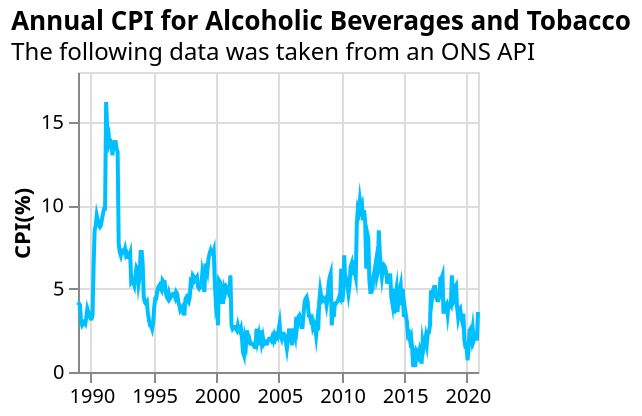 {
  "$schema": "https://vega.github.io/schema/vega-lite/v5.json",
  "title": {
    "text": "Annual CPI for Alcoholic Beverages and Tobacco",
    "subtitle": "The following data was taken from an ONS API",
    "subtitleFontStyle": "Ubuntu",
    "anchor": "start",
    "color": "black"
  },
  "data": {
    "values": [
      {
        "date": "1989 JAN",
        "label": "1989 JAN",
        "month": "January",
        "quarter": "",
        "sourceDataset": "MM23",
        "updateDate": "2015-10-12T23:00:00.000Z",
        "value": "4.0",
        "year": "1989"
      },
      {
        "date": "1989 FEB",
        "label": "1989 FEB",
        "month": "February",
        "quarter": "",
        "sourceDataset": "MM23",
        "updateDate": "2015-10-12T23:00:00.000Z",
        "value": "4.1",
        "year": "1989"
      },
      {
        "date": "1989 MAR",
        "label": "1989 MAR",
        "month": "March",
        "quarter": "",
        "sourceDataset": "MM23",
        "updateDate": "2015-10-12T23:00:00.000Z",
        "value": "4.0",
        "year": "1989"
      },
      {
        "date": "1989 APR",
        "label": "1989 APR",
        "month": "April",
        "quarter": "",
        "sourceDataset": "MM23",
        "updateDate": "2015-10-12T23:00:00.000Z",
        "value": "3.0",
        "year": "1989"
      },
      {
        "date": "1989 MAY",
        "label": "1989 MAY",
        "month": "May",
        "quarter": "",
        "sourceDataset": "MM23",
        "updateDate": "2015-10-12T23:00:00.000Z",
        "value": "2.8",
        "year": "1989"
      },
      {
        "date": "1989 JUN",
        "label": "1989 JUN",
        "month": "June",
        "quarter": "",
        "sourceDataset": "MM23",
        "updateDate": "2015-10-12T23:00:00.000Z",
        "value": "2.9",
        "year": "1989"
      },
      {
        "date": "1989 JUL",
        "label": "1989 JUL",
        "month": "July",
        "quarter": "",
        "sourceDataset": "MM23",
        "updateDate": "2015-10-12T23:00:00.000Z",
        "value": "3.0",
        "year": "1989"
      },
      {
        "date": "1989 AUG",
        "label": "1989 AUG",
        "month": "August",
        "quarter": "",
        "sourceDataset": "MM23",
        "updateDate": "2015-10-12T23:00:00.000Z",
        "value": "2.9",
        "year": "1989"
      },
      {
        "date": "1989 SEP",
        "label": "1989 SEP",
        "month": "September",
        "quarter": "",
        "sourceDataset": "MM23",
        "updateDate": "2015-10-12T23:00:00.000Z",
        "value": "3.3",
        "year": "1989"
      },
      {
        "date": "1989 OCT",
        "label": "1989 OCT",
        "month": "October",
        "quarter": "",
        "sourceDataset": "MM23",
        "updateDate": "2015-10-12T23:00:00.000Z",
        "value": "3.8",
        "year": "1989"
      },
      {
        "date": "1989 NOV",
        "label": "1989 NOV",
        "month": "November",
        "quarter": "",
        "sourceDataset": "MM23",
        "updateDate": "2015-10-12T23:00:00.000Z",
        "value": "3.6",
        "year": "1989"
      },
      {
        "date": "1989 DEC",
        "label": "1989 DEC",
        "month": "December",
        "quarter": "",
        "sourceDataset": "MM23",
        "updateDate": "2015-10-12T23:00:00.000Z",
        "value": "3.5",
        "year": "1989"
      },
      {
        "date": "1990 JAN",
        "label": "1990 JAN",
        "month": "January",
        "quarter": "",
        "sourceDataset": "MM23",
        "updateDate": "2015-10-12T23:00:00.000Z",
        "value": "3.2",
        "year": "1990"
      },
      {
        "date": "1990 FEB",
        "label": "1990 FEB",
        "month": "February",
        "quarter": "",
        "sourceDataset": "MM23",
        "updateDate": "2015-10-12T23:00:00.000Z",
        "value": "3.2",
        "year": "1990"
      },
      {
        "date": "1990 MAR",
        "label": "1990 MAR",
        "month": "March",
        "quarter": "",
        "sourceDataset": "MM23",
        "updateDate": "2015-10-12T23:00:00.000Z",
        "value": "3.4",
        "year": "1990"
      },
      {
        "date": "1990 APR",
        "label": "1990 APR",
        "month": "April",
        "quarter": "",
        "sourceDataset": "MM23",
        "updateDate": "2015-10-12T23:00:00.000Z",
        "value": "6.4",
        "year": "1990"
      },
      {
        "date": "1990 MAY",
        "label": "1990 MAY",
        "month": "May",
        "quarter": "",
        "sourceDataset": "MM23",
        "updateDate": "2015-10-12T23:00:00.000Z",
        "value": "8.5",
        "year": "1990"
      },
      {
        "date": "1990 JUN",
        "label": "1990 JUN",
        "month": "June",
        "quarter": "",
        "sourceDataset": "MM23",
        "updateDate": "2015-10-12T23:00:00.000Z",
        "value": "8.8",
        "year": "1990"
      },
      {
        "date": "1990 JUL",
        "label": "1990 JUL",
        "month": "July",
        "quarter": "",
        "sourceDataset": "MM23",
        "updateDate": "2015-10-12T23:00:00.000Z",
        "value": "9.4",
        "year": "1990"
      },
      {
        "date": "1990 AUG",
        "label": "1990 AUG",
        "month": "August",
        "quarter": "",
        "sourceDataset": "MM23",
        "updateDate": "2015-10-12T23:00:00.000Z",
        "value": "9.1",
        "year": "1990"
      },
      {
        "date": "1990 SEP",
        "label": "1990 SEP",
        "month": "September",
        "quarter": "",
        "sourceDataset": "MM23",
        "updateDate": "2015-10-12T23:00:00.000Z",
        "value": "8.8",
        "year": "1990"
      },
      {
        "date": "1990 OCT",
        "label": "1990 OCT",
        "month": "October",
        "quarter": "",
        "sourceDataset": "MM23",
        "updateDate": "2015-10-12T23:00:00.000Z",
        "value": "8.7",
        "year": "1990"
      },
      {
        "date": "1990 NOV",
        "label": "1990 NOV",
        "month": "November",
        "quarter": "",
        "sourceDataset": "MM23",
        "updateDate": "2015-10-12T23:00:00.000Z",
        "value": "8.8",
        "year": "1990"
      },
      {
        "date": "1990 DEC",
        "label": "1990 DEC",
        "month": "December",
        "quarter": "",
        "sourceDataset": "MM23",
        "updateDate": "2015-10-12T23:00:00.000Z",
        "value": "9.2",
        "year": "1990"
      },
      {
        "date": "1991 JAN",
        "label": "1991 JAN",
        "month": "January",
        "quarter": "",
        "sourceDataset": "MM23",
        "updateDate": "2015-10-12T23:00:00.000Z",
        "value": "9.5",
        "year": "1991"
      },
      {
        "date": "1991 FEB",
        "label": "1991 FEB",
        "month": "February",
        "quarter": "",
        "sourceDataset": "MM23",
        "updateDate": "2015-10-12T23:00:00.000Z",
        "value": "9.8",
        "year": "1991"
      },
      {
        "date": "1991 MAR",
        "label": "1991 MAR",
        "month": "March",
        "quarter": "",
        "sourceDataset": "MM23",
        "updateDate": "2015-10-12T23:00:00.000Z",
        "value": "9.8",
        "year": "1991"
      },
      {
        "date": "1991 APR",
        "label": "1991 APR",
        "month": "April",
        "quarter": "",
        "sourceDataset": "MM23",
        "updateDate": "2015-10-12T23:00:00.000Z",
        "value": "16.2",
        "year": "1991"
      },
      {
        "date": "1991 MAY",
        "label": "1991 MAY",
        "month": "May",
        "quarter": "",
        "sourceDataset": "MM23",
        "updateDate": "2015-10-12T23:00:00.000Z",
        "value": "14.7",
        "year": "1991"
      },
      {
        "date": "1991 JUN",
        "label": "1991 JUN",
        "month": "June",
        "quarter": "",
        "sourceDataset": "MM23",
        "updateDate": "2015-10-12T23:00:00.000Z",
        "value": "14.6",
        "year": "1991"
      },
      {
        "date": "1991 JUL",
        "label": "1991 JUL",
        "month": "July",
        "quarter": "",
        "sourceDataset": "MM23",
        "updateDate": "2015-10-12T23:00:00.000Z",
        "value": "13.7",
        "year": "1991"
      },
      {
        "date": "1991 AUG",
        "label": "1991 AUG",
        "month": "August",
        "quarter": "",
        "sourceDataset": "MM23",
        "updateDate": "2015-10-12T23:00:00.000Z",
        "value": "13.9",
        "year": "1991"
      },
      {
        "date": "1991 SEP",
        "label": "1991 SEP",
        "month": "September",
        "quarter": "",
        "sourceDataset": "MM23",
        "updateDate": "2015-10-12T23:00:00.000Z",
        "value": "13.8",
        "year": "1991"
      },
      {
        "date": "1991 OCT",
        "label": "1991 OCT",
        "month": "October",
        "quarter": "",
        "sourceDataset": "MM23",
        "updateDate": "2015-10-12T23:00:00.000Z",
        "value": "13.0",
        "year": "1991"
      },
      {
        "date": "1991 NOV",
        "label": "1991 NOV",
        "month": "November",
        "quarter": "",
        "sourceDataset": "MM23",
        "updateDate": "2015-10-12T23:00:00.000Z",
        "value": "13.7",
        "year": "1991"
      },
      {
        "date": "1991 DEC",
        "label": "1991 DEC",
        "month": "December",
        "quarter": "",
        "sourceDataset": "MM23",
        "updateDate": "2015-10-12T23:00:00.000Z",
        "value": "13.8",
        "year": "1991"
      },
      {
        "date": "1992 JAN",
        "label": "1992 JAN",
        "month": "January",
        "quarter": "",
        "sourceDataset": "MM23",
        "updateDate": "2015-10-12T23:00:00.000Z",
        "value": "13.8",
        "year": "1992"
      },
      {
        "date": "1992 FEB",
        "label": "1992 FEB",
        "month": "February",
        "quarter": "",
        "sourceDataset": "MM23",
        "updateDate": "2018-12-19T00:00:00.000Z",
        "value": "13.4",
        "year": "1992"
      },
      {
        "date": "1992 MAR",
        "label": "1992 MAR",
        "month": "March",
        "quarter": "",
        "sourceDataset": "MM23",
        "updateDate": "2015-10-12T23:00:00.000Z",
        "value": "13.2",
        "year": "1992"
      },
      {
        "date": "1992 APR",
        "label": "1992 APR",
        "month": "April",
        "quarter": "",
        "sourceDataset": "MM23",
        "updateDate": "2015-10-12T23:00:00.000Z",
        "value": "7.7",
        "year": "1992"
      },
      {
        "date": "1992 MAY",
        "label": "1992 MAY",
        "month": "May",
        "quarter": "",
        "sourceDataset": "MM23",
        "updateDate": "2015-10-12T23:00:00.000Z",
        "value": "7.2",
        "year": "1992"
      },
      {
        "date": "1992 JUN",
        "label": "1992 JUN",
        "month": "June",
        "quarter": "",
        "sourceDataset": "MM23",
        "updateDate": "2015-10-12T23:00:00.000Z",
        "value": "7.0",
        "year": "1992"
      },
      {
        "date": "1992 JUL",
        "label": "1992 JUL",
        "month": "July",
        "quarter": "",
        "sourceDataset": "MM23",
        "updateDate": "2018-12-19T00:00:00.000Z",
        "value": "7.3",
        "year": "1992"
      },
      {
        "date": "1992 AUG",
        "label": "1992 AUG",
        "month": "August",
        "quarter": "",
        "sourceDataset": "MM23",
        "updateDate": "2015-10-12T23:00:00.000Z",
        "value": "7.3",
        "year": "1992"
      },
      {
        "date": "1992 SEP",
        "label": "1992 SEP",
        "month": "September",
        "quarter": "",
        "sourceDataset": "MM23",
        "updateDate": "2015-10-12T23:00:00.000Z",
        "value": "7.2",
        "year": "1992"
      },
      {
        "date": "1992 OCT",
        "label": "1992 OCT",
        "month": "October",
        "quarter": "",
        "sourceDataset": "MM23",
        "updateDate": "2015-10-12T23:00:00.000Z",
        "value": "7.4",
        "year": "1992"
      },
      {
        "date": "1992 NOV",
        "label": "1992 NOV",
        "month": "November",
        "quarter": "",
        "sourceDataset": "MM23",
        "updateDate": "2018-12-19T00:00:00.000Z",
        "value": "7.0",
        "year": "1992"
      },
      {
        "date": "1992 DEC",
        "label": "1992 DEC",
        "month": "December",
        "quarter": "",
        "sourceDataset": "MM23",
        "updateDate": "2015-10-12T23:00:00.000Z",
        "value": "7.1",
        "year": "1992"
      },
      {
        "date": "1993 JAN",
        "label": "1993 JAN",
        "month": "January",
        "quarter": "",
        "sourceDataset": "MM23",
        "updateDate": "2018-12-19T00:00:00.000Z",
        "value": "6.9",
        "year": "1993"
      },
      {
        "date": "1993 FEB",
        "label": "1993 FEB",
        "month": "February",
        "quarter": "",
        "sourceDataset": "MM23",
        "updateDate": "2018-12-19T00:00:00.000Z",
        "value": "6.9",
        "year": "1993"
      },
      {
        "date": "1993 MAR",
        "label": "1993 MAR",
        "month": "March",
        "quarter": "",
        "sourceDataset": "MM23",
        "updateDate": "2018-12-19T00:00:00.000Z",
        "value": "7.1",
        "year": "1993"
      },
      {
        "date": "1993 APR",
        "label": "1993 APR",
        "month": "April",
        "quarter": "",
        "sourceDataset": "MM23",
        "updateDate": "2018-12-19T00:00:00.000Z",
        "value": "5.4",
        "year": "1993"
      },
      {
        "date": "1993 MAY",
        "label": "1993 MAY",
        "month": "May",
        "quarter": "",
        "sourceDataset": "MM23",
        "updateDate": "2018-12-19T00:00:00.000Z",
        "value": "5.5",
        "year": "1993"
      },
      {
        "date": "1993 JUN",
        "label": "1993 JUN",
        "month": "June",
        "quarter": "",
        "sourceDataset": "MM23",
        "updateDate": "2018-12-19T00:00:00.000Z",
        "value": "5.4",
        "year": "1993"
      },
      {
        "date": "1993 JUL",
        "label": "1993 JUL",
        "month": "July",
        "quarter": "",
        "sourceDataset": "MM23",
        "updateDate": "2018-12-19T00:00:00.000Z",
        "value": "5.2",
        "year": "1993"
      },
      {
        "date": "1993 AUG",
        "label": "1993 AUG",
        "month": "August",
        "quarter": "",
        "sourceDataset": "MM23",
        "updateDate": "2018-12-19T00:00:00.000Z",
        "value": "5.8",
        "year": "1993"
      },
      {
        "date": "1993 SEP",
        "label": "1993 SEP",
        "month": "September",
        "quarter": "",
        "sourceDataset": "MM23",
        "updateDate": "2018-12-19T00:00:00.000Z",
        "value": "6.3",
        "year": "1993"
      },
      {
        "date": "1993 OCT",
        "label": "1993 OCT",
        "month": "October",
        "quarter": "",
        "sourceDataset": "MM23",
        "updateDate": "2018-12-19T00:00:00.000Z",
        "value": "6.2",
        "year": "1993"
      },
      {
        "date": "1993 NOV",
        "label": "1993 NOV",
        "month": "November",
        "quarter": "",
        "sourceDataset": "MM23",
        "updateDate": "2018-12-19T00:00:00.000Z",
        "value": "5.3",
        "year": "1993"
      },
      {
        "date": "1993 DEC",
        "label": "1993 DEC",
        "month": "December",
        "quarter": "",
        "sourceDataset": "MM23",
        "updateDate": "2018-12-19T00:00:00.000Z",
        "value": "5.7",
        "year": "1993"
      },
      {
        "date": "1994 JAN",
        "label": "1994 JAN",
        "month": "January",
        "quarter": "",
        "sourceDataset": "MM23",
        "updateDate": "2018-12-19T00:00:00.000Z",
        "value": "7.2",
        "year": "1994"
      },
      {
        "date": "1994 FEB",
        "label": "1994 FEB",
        "month": "February",
        "quarter": "",
        "sourceDataset": "MM23",
        "updateDate": "2018-12-19T00:00:00.000Z",
        "value": "7.2",
        "year": "1994"
      },
      {
        "date": "1994 MAR",
        "label": "1994 MAR",
        "month": "March",
        "quarter": "",
        "sourceDataset": "MM23",
        "updateDate": "2018-12-19T00:00:00.000Z",
        "value": "6.5",
        "year": "1994"
      },
      {
        "date": "1994 APR",
        "label": "1994 APR",
        "month": "April",
        "quarter": "",
        "sourceDataset": "MM23",
        "updateDate": "2018-12-19T00:00:00.000Z",
        "value": "4.5",
        "year": "1994"
      },
      {
        "date": "1994 MAY",
        "label": "1994 MAY",
        "month": "May",
        "quarter": "",
        "sourceDataset": "MM23",
        "updateDate": "2018-12-19T00:00:00.000Z",
        "value": "4.2",
        "year": "1994"
      },
      {
        "date": "1994 JUN",
        "label": "1994 JUN",
        "month": "June",
        "quarter": "",
        "sourceDataset": "MM23",
        "updateDate": "2018-12-19T00:00:00.000Z",
        "value": "4.1",
        "year": "1994"
      },
      {
        "date": "1994 JUL",
        "label": "1994 JUL",
        "month": "July",
        "quarter": "",
        "sourceDataset": "MM23",
        "updateDate": "2018-12-19T00:00:00.000Z",
        "value": "4.2",
        "year": "1994"
      },
      {
        "date": "1994 AUG",
        "label": "1994 AUG",
        "month": "August",
        "quarter": "",
        "sourceDataset": "MM23",
        "updateDate": "2018-12-19T00:00:00.000Z",
        "value": "3.5",
        "year": "1994"
      },
      {
        "date": "1994 SEP",
        "label": "1994 SEP",
        "month": "September",
        "quarter": "",
        "sourceDataset": "MM23",
        "updateDate": "2018-12-19T00:00:00.000Z",
        "value": "3.1",
        "year": "1994"
      },
      {
        "date": "1994 OCT",
        "label": "1994 OCT",
        "month": "October",
        "quarter": "",
        "sourceDataset": "MM23",
        "updateDate": "2018-12-19T00:00:00.000Z",
        "value": "2.8",
        "year": "1994"
      },
      {
        "date": "1994 NOV",
        "label": "1994 NOV",
        "month": "November",
        "quarter": "",
        "sourceDataset": "MM23",
        "updateDate": "2018-12-19T00:00:00.000Z",
        "value": "2.8",
        "year": "1994"
      },
      {
        "date": "1994 DEC",
        "label": "1994 DEC",
        "month": "December",
        "quarter": "",
        "sourceDataset": "MM23",
        "updateDate": "2018-12-19T00:00:00.000Z",
        "value": "2.6",
        "year": "1994"
      },
      {
        "date": "1995 JAN",
        "label": "1995 JAN",
        "month": "January",
        "quarter": "",
        "sourceDataset": "MM23",
        "updateDate": "2015-10-12T23:00:00.000Z",
        "value": "3.0",
        "year": "1995"
      },
      {
        "date": "1995 FEB",
        "label": "1995 FEB",
        "month": "February",
        "quarter": "",
        "sourceDataset": "MM23",
        "updateDate": "2018-12-19T00:00:00.000Z",
        "value": "3.9",
        "year": "1995"
      },
      {
        "date": "1995 MAR",
        "label": "1995 MAR",
        "month": "March",
        "quarter": "",
        "sourceDataset": "MM23",
        "updateDate": "2015-10-12T23:00:00.000Z",
        "value": "4.4",
        "year": "1995"
      },
      {
        "date": "1995 APR",
        "label": "1995 APR",
        "month": "April",
        "quarter": "",
        "sourceDataset": "MM23",
        "updateDate": "2018-12-19T00:00:00.000Z",
        "value": "4.4",
        "year": "1995"
      },
      {
        "date": "1995 MAY",
        "label": "1995 MAY",
        "month": "May",
        "quarter": "",
        "sourceDataset": "MM23",
        "updateDate": "2015-10-12T23:00:00.000Z",
        "value": "4.9",
        "year": "1995"
      },
      {
        "date": "1995 JUN",
        "label": "1995 JUN",
        "month": "June",
        "quarter": "",
        "sourceDataset": "MM23",
        "updateDate": "2018-12-19T00:00:00.000Z",
        "value": "5.1",
        "year": "1995"
      },
      {
        "date": "1995 JUL",
        "label": "1995 JUL",
        "month": "July",
        "quarter": "",
        "sourceDataset": "MM23",
        "updateDate": "2015-10-12T23:00:00.000Z",
        "value": "5.2",
        "year": "1995"
      },
      {
        "date": "1995 AUG",
        "label": "1995 AUG",
        "month": "August",
        "quarter": "",
        "sourceDataset": "MM23",
        "updateDate": "2015-10-12T23:00:00.000Z",
        "value": "5.0",
        "year": "1995"
      },
      {
        "date": "1995 SEP",
        "label": "1995 SEP",
        "month": "September",
        "quarter": "",
        "sourceDataset": "MM23",
        "updateDate": "2018-12-19T00:00:00.000Z",
        "value": "4.9",
        "year": "1995"
      },
      {
        "date": "1995 OCT",
        "label": "1995 OCT",
        "month": "October",
        "quarter": "",
        "sourceDataset": "MM23",
        "updateDate": "2018-12-19T00:00:00.000Z",
        "value": "5.5",
        "year": "1995"
      },
      {
        "date": "1995 NOV",
        "label": "1995 NOV",
        "month": "November",
        "quarter": "",
        "sourceDataset": "MM23",
        "updateDate": "2018-12-19T00:00:00.000Z",
        "value": "5.4",
        "year": "1995"
      },
      {
        "date": "1995 DEC",
        "label": "1995 DEC",
        "month": "December",
        "quarter": "",
        "sourceDataset": "MM23",
        "updateDate": "2018-12-19T00:00:00.000Z",
        "value": "5.4",
        "year": "1995"
      },
      {
        "date": "1996 JAN",
        "label": "1996 JAN",
        "month": "January",
        "quarter": "",
        "sourceDataset": "MM23",
        "updateDate": "2018-12-19T00:00:00.000Z",
        "value": "4.8",
        "year": "1996"
      },
      {
        "date": "1996 FEB",
        "label": "1996 FEB",
        "month": "February",
        "quarter": "",
        "sourceDataset": "MM23",
        "updateDate": "2018-12-19T00:00:00.000Z",
        "value": "4.5",
        "year": "1996"
      },
      {
        "date": "1996 MAR",
        "label": "1996 MAR",
        "month": "March",
        "quarter": "",
        "sourceDataset": "MM23",
        "updateDate": "2015-10-12T23:00:00.000Z",
        "value": "4.4",
        "year": "1996"
      },
      {
        "date": "1996 APR",
        "label": "1996 APR",
        "month": "April",
        "quarter": "",
        "sourceDataset": "MM23",
        "updateDate": "2015-10-12T23:00:00.000Z",
        "value": "4.7",
        "year": "1996"
      },
      {
        "date": "1996 MAY",
        "label": "1996 MAY",
        "month": "May",
        "quarter": "",
        "sourceDataset": "MM23",
        "updateDate": "2018-12-19T00:00:00.000Z",
        "value": "4.4",
        "year": "1996"
      },
      {
        "date": "1996 JUN",
        "label": "1996 JUN",
        "month": "June",
        "quarter": "",
        "sourceDataset": "MM23",
        "updateDate": "2018-12-19T00:00:00.000Z",
        "value": "4.5",
        "year": "1996"
      },
      {
        "date": "1996 JUL",
        "label": "1996 JUL",
        "month": "July",
        "quarter": "",
        "sourceDataset": "MM23",
        "updateDate": "2015-10-12T23:00:00.000Z",
        "value": "4.6",
        "year": "1996"
      },
      {
        "date": "1996 AUG",
        "label": "1996 AUG",
        "month": "August",
        "quarter": "",
        "sourceDataset": "MM23",
        "updateDate": "2018-12-19T00:00:00.000Z",
        "value": "4.7",
        "year": "1996"
      },
      {
        "date": "1996 SEP",
        "label": "1996 SEP",
        "month": "September",
        "quarter": "",
        "sourceDataset": "MM23",
        "updateDate": "2018-12-19T00:00:00.000Z",
        "value": "4.7",
        "year": "1996"
      },
      {
        "date": "1996 OCT",
        "label": "1996 OCT",
        "month": "October",
        "quarter": "",
        "sourceDataset": "MM23",
        "updateDate": "2018-12-19T00:00:00.000Z",
        "value": "4.5",
        "year": "1996"
      },
      {
        "date": "1996 NOV",
        "label": "1996 NOV",
        "month": "November",
        "quarter": "",
        "sourceDataset": "MM23",
        "updateDate": "2018-12-19T00:00:00.000Z",
        "value": "4.8",
        "year": "1996"
      },
      {
        "date": "1996 DEC",
        "label": "1996 DEC",
        "month": "December",
        "quarter": "",
        "sourceDataset": "MM23",
        "updateDate": "2018-12-19T00:00:00.000Z",
        "value": "4.7",
        "year": "1996"
      },
      {
        "date": "1997 JAN",
        "label": "1997 JAN",
        "month": "January",
        "quarter": "",
        "sourceDataset": "MM23",
        "updateDate": "2015-10-12T23:00:00.000Z",
        "value": "4.2",
        "year": "1997"
      },
      {
        "date": "1997 FEB",
        "label": "1997 FEB",
        "month": "February",
        "quarter": "",
        "sourceDataset": "MM23",
        "updateDate": "2015-10-12T23:00:00.000Z",
        "value": "4.0",
        "year": "1997"
      },
      {
        "date": "1997 MAR",
        "label": "1997 MAR",
        "month": "March",
        "quarter": "",
        "sourceDataset": "MM23",
        "updateDate": "2015-10-12T23:00:00.000Z",
        "value": "3.7",
        "year": "1997"
      },
      {
        "date": "1997 APR",
        "label": "1997 APR",
        "month": "April",
        "quarter": "",
        "sourceDataset": "MM23",
        "updateDate": "2015-10-12T23:00:00.000Z",
        "value": "3.8",
        "year": "1997"
      },
      {
        "date": "1997 MAY",
        "label": "1997 MAY",
        "month": "May",
        "quarter": "",
        "sourceDataset": "MM23",
        "updateDate": "2015-10-12T23:00:00.000Z",
        "value": "3.9",
        "year": "1997"
      },
      {
        "date": "1997 JUN",
        "label": "1997 JUN",
        "month": "June",
        "quarter": "",
        "sourceDataset": "MM23",
        "updateDate": "2015-10-12T23:00:00.000Z",
        "value": "3.5",
        "year": "1997"
      },
      {
        "date": "1997 JUL",
        "label": "1997 JUL",
        "month": "July",
        "quarter": "",
        "sourceDataset": "MM23",
        "updateDate": "2015-10-12T23:00:00.000Z",
        "value": "3.5",
        "year": "1997"
      },
      {
        "date": "1997 AUG",
        "label": "1997 AUG",
        "month": "August",
        "quarter": "",
        "sourceDataset": "MM23",
        "updateDate": "2015-10-12T23:00:00.000Z",
        "value": "4.4",
        "year": "1997"
      },
      {
        "date": "1997 SEP",
        "label": "1997 SEP",
        "month": "September",
        "quarter": "",
        "sourceDataset": "MM23",
        "updateDate": "2015-10-12T23:00:00.000Z",
        "value": "4.5",
        "year": "1997"
      },
      {
        "date": "1997 OCT",
        "label": "1997 OCT",
        "month": "October",
        "quarter": "",
        "sourceDataset": "MM23",
        "updateDate": "2015-10-12T23:00:00.000Z",
        "value": "4.3",
        "year": "1997"
      },
      {
        "date": "1997 NOV",
        "label": "1997 NOV",
        "month": "November",
        "quarter": "",
        "sourceDataset": "MM23",
        "updateDate": "2015-10-12T23:00:00.000Z",
        "value": "4.2",
        "year": "1997"
      },
      {
        "date": "1997 DEC",
        "label": "1997 DEC",
        "month": "December",
        "quarter": "",
        "sourceDataset": "MM23",
        "updateDate": "2015-10-12T23:00:00.000Z",
        "value": "4.5",
        "year": "1997"
      },
      {
        "date": "1998 JAN",
        "label": "1998 JAN",
        "month": "January",
        "quarter": "",
        "sourceDataset": "MM23",
        "updateDate": "2015-10-12T23:00:00.000Z",
        "value": "5.4",
        "year": "1998"
      },
      {
        "date": "1998 FEB",
        "label": "1998 FEB",
        "month": "February",
        "quarter": "",
        "sourceDataset": "MM23",
        "updateDate": "2015-10-12T23:00:00.000Z",
        "value": "5.3",
        "year": "1998"
      },
      {
        "date": "1998 MAR",
        "label": "1998 MAR",
        "month": "March",
        "quarter": "",
        "sourceDataset": "MM23",
        "updateDate": "2015-10-12T23:00:00.000Z",
        "value": "5.8",
        "year": "1998"
      },
      {
        "date": "1998 APR",
        "label": "1998 APR",
        "month": "April",
        "quarter": "",
        "sourceDataset": "MM23",
        "updateDate": "2015-10-12T23:00:00.000Z",
        "value": "5.7",
        "year": "1998"
      },
      {
        "date": "1998 MAY",
        "label": "1998 MAY",
        "month": "May",
        "quarter": "",
        "sourceDataset": "MM23",
        "updateDate": "2015-10-12T23:00:00.000Z",
        "value": "5.5",
        "year": "1998"
      },
      {
        "date": "1998 JUN",
        "label": "1998 JUN",
        "month": "June",
        "quarter": "",
        "sourceDataset": "MM23",
        "updateDate": "2015-10-12T23:00:00.000Z",
        "value": "5.6",
        "year": "1998"
      },
      {
        "date": "1998 JUL",
        "label": "1998 JUL",
        "month": "July",
        "quarter": "",
        "sourceDataset": "MM23",
        "updateDate": "2015-10-12T23:00:00.000Z",
        "value": "5.7",
        "year": "1998"
      },
      {
        "date": "1998 AUG",
        "label": "1998 AUG",
        "month": "August",
        "quarter": "",
        "sourceDataset": "MM23",
        "updateDate": "2015-10-12T23:00:00.000Z",
        "value": "5.1",
        "year": "1998"
      },
      {
        "date": "1998 SEP",
        "label": "1998 SEP",
        "month": "September",
        "quarter": "",
        "sourceDataset": "MM23",
        "updateDate": "2015-10-12T23:00:00.000Z",
        "value": "5.0",
        "year": "1998"
      },
      {
        "date": "1998 OCT",
        "label": "1998 OCT",
        "month": "October",
        "quarter": "",
        "sourceDataset": "MM23",
        "updateDate": "2015-10-12T23:00:00.000Z",
        "value": "5.1",
        "year": "1998"
      },
      {
        "date": "1998 NOV",
        "label": "1998 NOV",
        "month": "November",
        "quarter": "",
        "sourceDataset": "MM23",
        "updateDate": "2015-10-12T23:00:00.000Z",
        "value": "5.1",
        "year": "1998"
      },
      {
        "date": "1998 DEC",
        "label": "1998 DEC",
        "month": "December",
        "quarter": "",
        "sourceDataset": "MM23",
        "updateDate": "2015-10-12T23:00:00.000Z",
        "value": "5.9",
        "year": "1998"
      },
      {
        "date": "1999 JAN",
        "label": "1999 JAN",
        "month": "January",
        "quarter": "",
        "sourceDataset": "MM23",
        "updateDate": "2015-10-12T23:00:00.000Z",
        "value": "5.5",
        "year": "1999"
      },
      {
        "date": "1999 FEB",
        "label": "1999 FEB",
        "month": "February",
        "quarter": "",
        "sourceDataset": "MM23",
        "updateDate": "2015-10-12T23:00:00.000Z",
        "value": "4.8",
        "year": "1999"
      },
      {
        "date": "1999 MAR",
        "label": "1999 MAR",
        "month": "March",
        "quarter": "",
        "sourceDataset": "MM23",
        "updateDate": "2015-10-12T23:00:00.000Z",
        "value": "6.4",
        "year": "1999"
      },
      {
        "date": "1999 APR",
        "label": "1999 APR",
        "month": "April",
        "quarter": "",
        "sourceDataset": "MM23",
        "updateDate": "2015-10-12T23:00:00.000Z",
        "value": "6.4",
        "year": "1999"
      },
      {
        "date": "1999 MAY",
        "label": "1999 MAY",
        "month": "May",
        "quarter": "",
        "sourceDataset": "MM23",
        "updateDate": "2015-10-12T23:00:00.000Z",
        "value": "6.1",
        "year": "1999"
      },
      {
        "date": "1999 JUN",
        "label": "1999 JUN",
        "month": "June",
        "quarter": "",
        "sourceDataset": "MM23",
        "updateDate": "2015-10-12T23:00:00.000Z",
        "value": "6.8",
        "year": "1999"
      },
      {
        "date": "1999 JUL",
        "label": "1999 JUL",
        "month": "July",
        "quarter": "",
        "sourceDataset": "MM23",
        "updateDate": "2015-10-12T23:00:00.000Z",
        "value": "7.1",
        "year": "1999"
      },
      {
        "date": "1999 AUG",
        "label": "1999 AUG",
        "month": "August",
        "quarter": "",
        "sourceDataset": "MM23",
        "updateDate": "2015-10-12T23:00:00.000Z",
        "value": "7.3",
        "year": "1999"
      },
      {
        "date": "1999 SEP",
        "label": "1999 SEP",
        "month": "September",
        "quarter": "",
        "sourceDataset": "MM23",
        "updateDate": "2015-10-12T23:00:00.000Z",
        "value": "7.1",
        "year": "1999"
      },
      {
        "date": "1999 OCT",
        "label": "1999 OCT",
        "month": "October",
        "quarter": "",
        "sourceDataset": "MM23",
        "updateDate": "2015-10-12T23:00:00.000Z",
        "value": "7.1",
        "year": "1999"
      },
      {
        "date": "1999 NOV",
        "label": "1999 NOV",
        "month": "November",
        "quarter": "",
        "sourceDataset": "MM23",
        "updateDate": "2015-10-12T23:00:00.000Z",
        "value": "7.3",
        "year": "1999"
      },
      {
        "date": "1999 DEC",
        "label": "1999 DEC",
        "month": "December",
        "quarter": "",
        "sourceDataset": "MM23",
        "updateDate": "2015-10-12T23:00:00.000Z",
        "value": "5.4",
        "year": "1999"
      },
      {
        "date": "2000 JAN",
        "label": "2000 JAN",
        "month": "January",
        "quarter": "",
        "sourceDataset": "MM23",
        "updateDate": "2015-10-12T23:00:00.000Z",
        "value": "4.2",
        "year": "2000"
      },
      {
        "date": "2000 FEB",
        "label": "2000 FEB",
        "month": "February",
        "quarter": "",
        "sourceDataset": "MM23",
        "updateDate": "2015-10-12T23:00:00.000Z",
        "value": "4.6",
        "year": "2000"
      },
      {
        "date": "2000 MAR",
        "label": "2000 MAR",
        "month": "March",
        "quarter": "",
        "sourceDataset": "MM23",
        "updateDate": "2015-10-12T23:00:00.000Z",
        "value": "2.8",
        "year": "2000"
      },
      {
        "date": "2000 APR",
        "label": "2000 APR",
        "month": "April",
        "quarter": "",
        "sourceDataset": "MM23",
        "updateDate": "2015-10-12T23:00:00.000Z",
        "value": "5.5",
        "year": "2000"
      },
      {
        "date": "2000 MAY",
        "label": "2000 MAY",
        "month": "May",
        "quarter": "",
        "sourceDataset": "MM23",
        "updateDate": "2015-10-12T23:00:00.000Z",
        "value": "5.4",
        "year": "2000"
      },
      {
        "date": "2000 JUN",
        "label": "2000 JUN",
        "month": "June",
        "quarter": "",
        "sourceDataset": "MM23",
        "updateDate": "2015-10-12T23:00:00.000Z",
        "value": "5.0",
        "year": "2000"
      },
      {
        "date": "2000 JUL",
        "label": "2000 JUL",
        "month": "July",
        "quarter": "",
        "sourceDataset": "MM23",
        "updateDate": "2015-10-12T23:00:00.000Z",
        "value": "4.2",
        "year": "2000"
      },
      {
        "date": "2000 AUG",
        "label": "2000 AUG",
        "month": "August",
        "quarter": "",
        "sourceDataset": "MM23",
        "updateDate": "2015-10-12T23:00:00.000Z",
        "value": "4.2",
        "year": "2000"
      },
      {
        "date": "2000 SEP",
        "label": "2000 SEP",
        "month": "September",
        "quarter": "",
        "sourceDataset": "MM23",
        "updateDate": "2015-10-12T23:00:00.000Z",
        "value": "5.0",
        "year": "2000"
      },
      {
        "date": "2000 OCT",
        "label": "2000 OCT",
        "month": "October",
        "quarter": "",
        "sourceDataset": "MM23",
        "updateDate": "2015-10-12T23:00:00.000Z",
        "value": "4.8",
        "year": "2000"
      },
      {
        "date": "2000 NOV",
        "label": "2000 NOV",
        "month": "November",
        "quarter": "",
        "sourceDataset": "MM23",
        "updateDate": "2015-10-12T23:00:00.000Z",
        "value": "5.1",
        "year": "2000"
      },
      {
        "date": "2000 DEC",
        "label": "2000 DEC",
        "month": "December",
        "quarter": "",
        "sourceDataset": "MM23",
        "updateDate": "2015-10-12T23:00:00.000Z",
        "value": "5.0",
        "year": "2000"
      },
      {
        "date": "2001 JAN",
        "label": "2001 JAN",
        "month": "January",
        "quarter": "",
        "sourceDataset": "MM23",
        "updateDate": "2015-10-12T23:00:00.000Z",
        "value": "4.8",
        "year": "2001"
      },
      {
        "date": "2001 FEB",
        "label": "2001 FEB",
        "month": "February",
        "quarter": "",
        "sourceDataset": "MM23",
        "updateDate": "2015-10-12T23:00:00.000Z",
        "value": "5.0",
        "year": "2001"
      },
      {
        "date": "2001 MAR",
        "label": "2001 MAR",
        "month": "March",
        "quarter": "",
        "sourceDataset": "MM23",
        "updateDate": "2015-10-12T23:00:00.000Z",
        "value": "5.8",
        "year": "2001"
      },
      {
        "date": "2001 APR",
        "label": "2001 APR",
        "month": "April",
        "quarter": "",
        "sourceDataset": "MM23",
        "updateDate": "2015-10-12T23:00:00.000Z",
        "value": "2.8",
        "year": "2001"
      },
      {
        "date": "2001 MAY",
        "label": "2001 MAY",
        "month": "May",
        "quarter": "",
        "sourceDataset": "MM23",
        "updateDate": "2015-10-12T23:00:00.000Z",
        "value": "2.6",
        "year": "2001"
      },
      {
        "date": "2001 JUN",
        "label": "2001 JUN",
        "month": "June",
        "quarter": "",
        "sourceDataset": "MM23",
        "updateDate": "2015-10-12T23:00:00.000Z",
        "value": "2.7",
        "year": "2001"
      },
      {
        "date": "2001 JUL",
        "label": "2001 JUL",
        "month": "July",
        "quarter": "",
        "sourceDataset": "MM23",
        "updateDate": "2015-10-12T23:00:00.000Z",
        "value": "2.7",
        "year": "2001"
      },
      {
        "date": "2001 AUG",
        "label": "2001 AUG",
        "month": "August",
        "quarter": "",
        "sourceDataset": "MM23",
        "updateDate": "2015-10-12T23:00:00.000Z",
        "value": "2.6",
        "year": "2001"
      },
      {
        "date": "2001 SEP",
        "label": "2001 SEP",
        "month": "September",
        "quarter": "",
        "sourceDataset": "MM23",
        "updateDate": "2015-10-12T23:00:00.000Z",
        "value": "2.5",
        "year": "2001"
      },
      {
        "date": "2001 OCT",
        "label": "2001 OCT",
        "month": "October",
        "quarter": "",
        "sourceDataset": "MM23",
        "updateDate": "2015-10-12T23:00:00.000Z",
        "value": "2.8",
        "year": "2001"
      },
      {
        "date": "2001 NOV",
        "label": "2001 NOV",
        "month": "November",
        "quarter": "",
        "sourceDataset": "MM23",
        "updateDate": "2015-10-12T23:00:00.000Z",
        "value": "2.5",
        "year": "2001"
      },
      {
        "date": "2001 DEC",
        "label": "2001 DEC",
        "month": "December",
        "quarter": "",
        "sourceDataset": "MM23",
        "updateDate": "2015-10-12T23:00:00.000Z",
        "value": "2.4",
        "year": "2001"
      },
      {
        "date": "2002 JAN",
        "label": "2002 JAN",
        "month": "January",
        "quarter": "",
        "sourceDataset": "MM23",
        "updateDate": "2015-10-12T23:00:00.000Z",
        "value": "2.6",
        "year": "2002"
      },
      {
        "date": "2002 FEB",
        "label": "2002 FEB",
        "month": "February",
        "quarter": "",
        "sourceDataset": "MM23",
        "updateDate": "2015-10-12T23:00:00.000Z",
        "value": "2.0",
        "year": "2002"
      },
      {
        "date": "2002 MAR",
        "label": "2002 MAR",
        "month": "March",
        "quarter": "",
        "sourceDataset": "MM23",
        "updateDate": "2015-10-12T23:00:00.000Z",
        "value": "1.2",
        "year": "2002"
      },
      {
        "date": "2002 APR",
        "label": "2002 APR",
        "month": "April",
        "quarter": "",
        "sourceDataset": "MM23",
        "updateDate": "2015-10-12T23:00:00.000Z",
        "value": "1.0",
        "year": "2002"
      },
      {
        "date": "2002 MAY",
        "label": "2002 MAY",
        "month": "May",
        "quarter": "",
        "sourceDataset": "MM23",
        "updateDate": "2015-10-12T23:00:00.000Z",
        "value": "2.0",
        "year": "2002"
      },
      {
        "date": "2002 JUN",
        "label": "2002 JUN",
        "month": "June",
        "quarter": "",
        "sourceDataset": "MM23",
        "updateDate": "2015-10-12T23:00:00.000Z",
        "value": "1.7",
        "year": "2002"
      },
      {
        "date": "2002 JUL",
        "label": "2002 JUL",
        "month": "July",
        "quarter": "",
        "sourceDataset": "MM23",
        "updateDate": "2015-10-12T23:00:00.000Z",
        "value": "2.5",
        "year": "2002"
      },
      {
        "date": "2002 AUG",
        "label": "2002 AUG",
        "month": "August",
        "quarter": "",
        "sourceDataset": "MM23",
        "updateDate": "2015-10-12T23:00:00.000Z",
        "value": "1.9",
        "year": "2002"
      },
      {
        "date": "2002 SEP",
        "label": "2002 SEP",
        "month": "September",
        "quarter": "",
        "sourceDataset": "MM23",
        "updateDate": "2015-10-12T23:00:00.000Z",
        "value": "2.0",
        "year": "2002"
      },
      {
        "date": "2002 OCT",
        "label": "2002 OCT",
        "month": "October",
        "quarter": "",
        "sourceDataset": "MM23",
        "updateDate": "2015-10-12T23:00:00.000Z",
        "value": "1.7",
        "year": "2002"
      },
      {
        "date": "2002 NOV",
        "label": "2002 NOV",
        "month": "November",
        "quarter": "",
        "sourceDataset": "MM23",
        "updateDate": "2015-10-12T23:00:00.000Z",
        "value": "1.7",
        "year": "2002"
      },
      {
        "date": "2002 DEC",
        "label": "2002 DEC",
        "month": "December",
        "quarter": "",
        "sourceDataset": "MM23",
        "updateDate": "2015-10-12T23:00:00.000Z",
        "value": "1.7",
        "year": "2002"
      },
      {
        "date": "2003 JAN",
        "label": "2003 JAN",
        "month": "January",
        "quarter": "",
        "sourceDataset": "MM23",
        "updateDate": "2015-10-12T23:00:00.000Z",
        "value": "1.6",
        "year": "2003"
      },
      {
        "date": "2003 FEB",
        "label": "2003 FEB",
        "month": "February",
        "quarter": "",
        "sourceDataset": "MM23",
        "updateDate": "2015-10-12T23:00:00.000Z",
        "value": "1.5",
        "year": "2003"
      },
      {
        "date": "2003 MAR",
        "label": "2003 MAR",
        "month": "March",
        "quarter": "",
        "sourceDataset": "MM23",
        "updateDate": "2015-10-12T23:00:00.000Z",
        "value": "1.5",
        "year": "2003"
      },
      {
        "date": "2003 APR",
        "label": "2003 APR",
        "month": "April",
        "quarter": "",
        "sourceDataset": "MM23",
        "updateDate": "2015-10-12T23:00:00.000Z",
        "value": "2.6",
        "year": "2003"
      },
      {
        "date": "2003 MAY",
        "label": "2003 MAY",
        "month": "May",
        "quarter": "",
        "sourceDataset": "MM23",
        "updateDate": "2015-10-12T23:00:00.000Z",
        "value": "1.9",
        "year": "2003"
      },
      {
        "date": "2003 JUN",
        "label": "2003 JUN",
        "month": "June",
        "quarter": "",
        "sourceDataset": "MM23",
        "updateDate": "2015-10-12T23:00:00.000Z",
        "value": "2.2",
        "year": "2003"
      },
      {
        "date": "2003 JUL",
        "label": "2003 JUL",
        "month": "July",
        "quarter": "",
        "sourceDataset": "MM23",
        "updateDate": "2015-10-12T23:00:00.000Z",
        "value": "1.6",
        "year": "2003"
      },
      {
        "date": "2003 AUG",
        "label": "2003 AUG",
        "month": "August",
        "quarter": "",
        "sourceDataset": "MM23",
        "updateDate": "2015-10-12T23:00:00.000Z",
        "value": "2.5",
        "year": "2003"
      },
      {
        "date": "2003 SEP",
        "label": "2003 SEP",
        "month": "September",
        "quarter": "",
        "sourceDataset": "MM23",
        "updateDate": "2015-10-12T23:00:00.000Z",
        "value": "1.8",
        "year": "2003"
      },
      {
        "date": "2003 OCT",
        "label": "2003 OCT",
        "month": "October",
        "quarter": "",
        "sourceDataset": "MM23",
        "updateDate": "2015-10-12T23:00:00.000Z",
        "value": "2.1",
        "year": "2003"
      },
      {
        "date": "2003 NOV",
        "label": "2003 NOV",
        "month": "November",
        "quarter": "",
        "sourceDataset": "MM23",
        "updateDate": "2015-10-12T23:00:00.000Z",
        "value": "1.7",
        "year": "2003"
      },
      {
        "date": "2003 DEC",
        "label": "2003 DEC",
        "month": "December",
        "quarter": "",
        "sourceDataset": "MM23",
        "updateDate": "2015-10-12T23:00:00.000Z",
        "value": "1.8",
        "year": "2003"
      },
      {
        "date": "2004 JAN",
        "label": "2004 JAN",
        "month": "January",
        "quarter": "",
        "sourceDataset": "MM23",
        "updateDate": "2015-10-12T23:00:00.000Z",
        "value": "1.7",
        "year": "2004"
      },
      {
        "date": "2004 FEB",
        "label": "2004 FEB",
        "month": "February",
        "quarter": "",
        "sourceDataset": "MM23",
        "updateDate": "2015-10-12T23:00:00.000Z",
        "value": "1.7",
        "year": "2004"
      },
      {
        "date": "2004 MAR",
        "label": "2004 MAR",
        "month": "March",
        "quarter": "",
        "sourceDataset": "MM23",
        "updateDate": "2015-10-12T23:00:00.000Z",
        "value": "1.9",
        "year": "2004"
      },
      {
        "date": "2004 APR",
        "label": "2004 APR",
        "month": "April",
        "quarter": "",
        "sourceDataset": "MM23",
        "updateDate": "2015-10-12T23:00:00.000Z",
        "value": "2.0",
        "year": "2004"
      },
      {
        "date": "2004 MAY",
        "label": "2004 MAY",
        "month": "May",
        "quarter": "",
        "sourceDataset": "MM23",
        "updateDate": "2015-10-12T23:00:00.000Z",
        "value": "2.0",
        "year": "2004"
      },
      {
        "date": "2004 JUN",
        "label": "2004 JUN",
        "month": "June",
        "quarter": "",
        "sourceDataset": "MM23",
        "updateDate": "2015-10-12T23:00:00.000Z",
        "value": "1.9",
        "year": "2004"
      },
      {
        "date": "2004 JUL",
        "label": "2004 JUL",
        "month": "July",
        "quarter": "",
        "sourceDataset": "MM23",
        "updateDate": "2015-10-12T23:00:00.000Z",
        "value": "2.1",
        "year": "2004"
      },
      {
        "date": "2004 AUG",
        "label": "2004 AUG",
        "month": "August",
        "quarter": "",
        "sourceDataset": "MM23",
        "updateDate": "2015-10-12T23:00:00.000Z",
        "value": "1.9",
        "year": "2004"
      },
      {
        "date": "2004 SEP",
        "label": "2004 SEP",
        "month": "September",
        "quarter": "",
        "sourceDataset": "MM23",
        "updateDate": "2015-10-12T23:00:00.000Z",
        "value": "2.2",
        "year": "2004"
      },
      {
        "date": "2004 OCT",
        "label": "2004 OCT",
        "month": "October",
        "quarter": "",
        "sourceDataset": "MM23",
        "updateDate": "2015-10-12T23:00:00.000Z",
        "value": "2.0",
        "year": "2004"
      },
      {
        "date": "2004 NOV",
        "label": "2004 NOV",
        "month": "November",
        "quarter": "",
        "sourceDataset": "MM23",
        "updateDate": "2015-10-12T23:00:00.000Z",
        "value": "2.2",
        "year": "2004"
      },
      {
        "date": "2004 DEC",
        "label": "2004 DEC",
        "month": "December",
        "quarter": "",
        "sourceDataset": "MM23",
        "updateDate": "2015-10-12T23:00:00.000Z",
        "value": "2.1",
        "year": "2004"
      },
      {
        "date": "2005 JAN",
        "label": "2005 JAN",
        "month": "January",
        "quarter": "",
        "sourceDataset": "MM23",
        "updateDate": "2015-10-12T23:00:00.000Z",
        "value": "2.5",
        "year": "2005"
      },
      {
        "date": "2005 FEB",
        "label": "2005 FEB",
        "month": "February",
        "quarter": "",
        "sourceDataset": "MM23",
        "updateDate": "2015-10-12T23:00:00.000Z",
        "value": "2.9",
        "year": "2005"
      },
      {
        "date": "2005 MAR",
        "label": "2005 MAR",
        "month": "March",
        "quarter": "",
        "sourceDataset": "MM23",
        "updateDate": "2015-10-12T23:00:00.000Z",
        "value": "2.2",
        "year": "2005"
      },
      {
        "date": "2005 APR",
        "label": "2005 APR",
        "month": "April",
        "quarter": "",
        "sourceDataset": "MM23",
        "updateDate": "2015-10-12T23:00:00.000Z",
        "value": "2.0",
        "year": "2005"
      },
      {
        "date": "2005 MAY",
        "label": "2005 MAY",
        "month": "May",
        "quarter": "",
        "sourceDataset": "MM23",
        "updateDate": "2015-10-12T23:00:00.000Z",
        "value": "2.3",
        "year": "2005"
      },
      {
        "date": "2005 JUN",
        "label": "2005 JUN",
        "month": "June",
        "quarter": "",
        "sourceDataset": "MM23",
        "updateDate": "2015-10-12T23:00:00.000Z",
        "value": "2.3",
        "year": "2005"
      },
      {
        "date": "2005 JUL",
        "label": "2005 JUL",
        "month": "July",
        "quarter": "",
        "sourceDataset": "MM23",
        "updateDate": "2015-10-12T23:00:00.000Z",
        "value": "2.2",
        "year": "2005"
      },
      {
        "date": "2005 AUG",
        "label": "2005 AUG",
        "month": "August",
        "quarter": "",
        "sourceDataset": "MM23",
        "updateDate": "2015-10-12T23:00:00.000Z",
        "value": "1.8",
        "year": "2005"
      },
      {
        "date": "2005 SEP",
        "label": "2005 SEP",
        "month": "September",
        "quarter": "",
        "sourceDataset": "MM23",
        "updateDate": "2015-10-12T23:00:00.000Z",
        "value": "1.4",
        "year": "2005"
      },
      {
        "date": "2005 OCT",
        "label": "2005 OCT",
        "month": "October",
        "quarter": "",
        "sourceDataset": "MM23",
        "updateDate": "2015-10-12T23:00:00.000Z",
        "value": "1.9",
        "year": "2005"
      },
      {
        "date": "2005 NOV",
        "label": "2005 NOV",
        "month": "November",
        "quarter": "",
        "sourceDataset": "MM23",
        "updateDate": "2015-10-12T23:00:00.000Z",
        "value": "2.5",
        "year": "2005"
      },
      {
        "date": "2005 DEC",
        "label": "2005 DEC",
        "month": "December",
        "quarter": "",
        "sourceDataset": "MM23",
        "updateDate": "2015-10-12T23:00:00.000Z",
        "value": "2.5",
        "year": "2005"
      },
      {
        "date": "2006 JAN",
        "label": "2006 JAN",
        "month": "January",
        "quarter": "",
        "sourceDataset": "MM23",
        "updateDate": "2015-10-12T23:00:00.000Z",
        "value": "2.3",
        "year": "2006"
      },
      {
        "date": "2006 FEB",
        "label": "2006 FEB",
        "month": "February",
        "quarter": "",
        "sourceDataset": "MM23",
        "updateDate": "2015-10-12T23:00:00.000Z",
        "value": "1.6",
        "year": "2006"
      },
      {
        "date": "2006 MAR",
        "label": "2006 MAR",
        "month": "March",
        "quarter": "",
        "sourceDataset": "MM23",
        "updateDate": "2015-10-12T23:00:00.000Z",
        "value": "2.5",
        "year": "2006"
      },
      {
        "date": "2006 APR",
        "label": "2006 APR",
        "month": "April",
        "quarter": "",
        "sourceDataset": "MM23",
        "updateDate": "2015-10-12T23:00:00.000Z",
        "value": "2.5",
        "year": "2006"
      },
      {
        "date": "2006 MAY",
        "label": "2006 MAY",
        "month": "May",
        "quarter": "",
        "sourceDataset": "MM23",
        "updateDate": "2015-10-12T23:00:00.000Z",
        "value": "2.2",
        "year": "2006"
      },
      {
        "date": "2006 JUN",
        "label": "2006 JUN",
        "month": "June",
        "quarter": "",
        "sourceDataset": "MM23",
        "updateDate": "2015-10-12T23:00:00.000Z",
        "value": "3.3",
        "year": "2006"
      },
      {
        "date": "2006 JUL",
        "label": "2006 JUL",
        "month": "July",
        "quarter": "",
        "sourceDataset": "MM23",
        "updateDate": "2015-10-12T23:00:00.000Z",
        "value": "2.8",
        "year": "2006"
      },
      {
        "date": "2006 AUG",
        "label": "2006 AUG",
        "month": "August",
        "quarter": "",
        "sourceDataset": "MM23",
        "updateDate": "2015-10-12T23:00:00.000Z",
        "value": "3.3",
        "year": "2006"
      },
      {
        "date": "2006 SEP",
        "label": "2006 SEP",
        "month": "September",
        "quarter": "",
        "sourceDataset": "MM23",
        "updateDate": "2015-10-12T23:00:00.000Z",
        "value": "3.4",
        "year": "2006"
      },
      {
        "date": "2006 OCT",
        "label": "2006 OCT",
        "month": "October",
        "quarter": "",
        "sourceDataset": "MM23",
        "updateDate": "2015-10-12T23:00:00.000Z",
        "value": "3.2",
        "year": "2006"
      },
      {
        "date": "2006 NOV",
        "label": "2006 NOV",
        "month": "November",
        "quarter": "",
        "sourceDataset": "MM23",
        "updateDate": "2015-10-12T23:00:00.000Z",
        "value": "2.7",
        "year": "2006"
      },
      {
        "date": "2006 DEC",
        "label": "2006 DEC",
        "month": "December",
        "quarter": "",
        "sourceDataset": "MM23",
        "updateDate": "2015-10-12T23:00:00.000Z",
        "value": "2.7",
        "year": "2006"
      },
      {
        "date": "2007 JAN",
        "label": "2007 JAN",
        "month": "January",
        "quarter": "",
        "sourceDataset": "MM23",
        "updateDate": "2015-10-12T23:00:00.000Z",
        "value": "3.5",
        "year": "2007"
      },
      {
        "date": "2007 FEB",
        "label": "2007 FEB",
        "month": "February",
        "quarter": "",
        "sourceDataset": "MM23",
        "updateDate": "2015-10-12T23:00:00.000Z",
        "value": "4.2",
        "year": "2007"
      },
      {
        "date": "2007 MAR",
        "label": "2007 MAR",
        "month": "March",
        "quarter": "",
        "sourceDataset": "MM23",
        "updateDate": "2015-10-12T23:00:00.000Z",
        "value": "4.4",
        "year": "2007"
      },
      {
        "date": "2007 APR",
        "label": "2007 APR",
        "month": "April",
        "quarter": "",
        "sourceDataset": "MM23",
        "updateDate": "2015-10-12T23:00:00.000Z",
        "value": "4.5",
        "year": "2007"
      },
      {
        "date": "2007 MAY",
        "label": "2007 MAY",
        "month": "May",
        "quarter": "",
        "sourceDataset": "MM23",
        "updateDate": "2015-10-12T23:00:00.000Z",
        "value": "4.2",
        "year": "2007"
      },
      {
        "date": "2007 JUN",
        "label": "2007 JUN",
        "month": "June",
        "quarter": "",
        "sourceDataset": "MM23",
        "updateDate": "2015-10-12T23:00:00.000Z",
        "value": "3.4",
        "year": "2007"
      },
      {
        "date": "2007 JUL",
        "label": "2007 JUL",
        "month": "July",
        "quarter": "",
        "sourceDataset": "MM23",
        "updateDate": "2015-10-12T23:00:00.000Z",
        "value": "3.4",
        "year": "2007"
      },
      {
        "date": "2007 AUG",
        "label": "2007 AUG",
        "month": "August",
        "quarter": "",
        "sourceDataset": "MM23",
        "updateDate": "2015-10-12T23:00:00.000Z",
        "value": "3.1",
        "year": "2007"
      },
      {
        "date": "2007 SEP",
        "label": "2007 SEP",
        "month": "September",
        "quarter": "",
        "sourceDataset": "MM23",
        "updateDate": "2015-10-12T23:00:00.000Z",
        "value": "3.2",
        "year": "2007"
      },
      {
        "date": "2007 OCT",
        "label": "2007 OCT",
        "month": "October",
        "quarter": "",
        "sourceDataset": "MM23",
        "updateDate": "2015-10-12T23:00:00.000Z",
        "value": "2.7",
        "year": "2007"
      },
      {
        "date": "2007 NOV",
        "label": "2007 NOV",
        "month": "November",
        "quarter": "",
        "sourceDataset": "MM23",
        "updateDate": "2015-10-12T23:00:00.000Z",
        "value": "2.9",
        "year": "2007"
      },
      {
        "date": "2007 DEC",
        "label": "2007 DEC",
        "month": "December",
        "quarter": "",
        "sourceDataset": "MM23",
        "updateDate": "2015-10-12T23:00:00.000Z",
        "value": "2.7",
        "year": "2007"
      },
      {
        "date": "2008 JAN",
        "label": "2008 JAN",
        "month": "January",
        "quarter": "",
        "sourceDataset": "MM23",
        "updateDate": "2015-10-12T23:00:00.000Z",
        "value": "2.2",
        "year": "2008"
      },
      {
        "date": "2008 FEB",
        "label": "2008 FEB",
        "month": "February",
        "quarter": "",
        "sourceDataset": "MM23",
        "updateDate": "2015-10-12T23:00:00.000Z",
        "value": "2.9",
        "year": "2008"
      },
      {
        "date": "2008 MAR",
        "label": "2008 MAR",
        "month": "March",
        "quarter": "",
        "sourceDataset": "MM23",
        "updateDate": "2015-10-12T23:00:00.000Z",
        "value": "2.5",
        "year": "2008"
      },
      {
        "date": "2008 APR",
        "label": "2008 APR",
        "month": "April",
        "quarter": "",
        "sourceDataset": "MM23",
        "updateDate": "2015-10-12T23:00:00.000Z",
        "value": "4.2",
        "year": "2008"
      },
      {
        "date": "2008 MAY",
        "label": "2008 MAY",
        "month": "May",
        "quarter": "",
        "sourceDataset": "MM23",
        "updateDate": "2015-10-12T23:00:00.000Z",
        "value": "4.9",
        "year": "2008"
      },
      {
        "date": "2008 JUN",
        "label": "2008 JUN",
        "month": "June",
        "quarter": "",
        "sourceDataset": "MM23",
        "updateDate": "2015-10-12T23:00:00.000Z",
        "value": "4.5",
        "year": "2008"
      },
      {
        "date": "2008 JUL",
        "label": "2008 JUL",
        "month": "July",
        "quarter": "",
        "sourceDataset": "MM23",
        "updateDate": "2015-10-12T23:00:00.000Z",
        "value": "4.3",
        "year": "2008"
      },
      {
        "date": "2008 AUG",
        "label": "2008 AUG",
        "month": "August",
        "quarter": "",
        "sourceDataset": "MM23",
        "updateDate": "2015-10-12T23:00:00.000Z",
        "value": "4.4",
        "year": "2008"
      },
      {
        "date": "2008 SEP",
        "label": "2008 SEP",
        "month": "September",
        "quarter": "",
        "sourceDataset": "MM23",
        "updateDate": "2015-10-12T23:00:00.000Z",
        "value": "4.3",
        "year": "2008"
      },
      {
        "date": "2008 OCT",
        "label": "2008 OCT",
        "month": "October",
        "quarter": "",
        "sourceDataset": "MM23",
        "updateDate": "2015-10-12T23:00:00.000Z",
        "value": "4.4",
        "year": "2008"
      },
      {
        "date": "2008 NOV",
        "label": "2008 NOV",
        "month": "November",
        "quarter": "",
        "sourceDataset": "MM23",
        "updateDate": "2015-10-12T23:00:00.000Z",
        "value": "4.0",
        "year": "2008"
      },
      {
        "date": "2008 DEC",
        "label": "2008 DEC",
        "month": "December",
        "quarter": "",
        "sourceDataset": "MM23",
        "updateDate": "2015-10-12T23:00:00.000Z",
        "value": "4.4",
        "year": "2008"
      },
      {
        "date": "2009 JAN",
        "label": "2009 JAN",
        "month": "January",
        "quarter": "",
        "sourceDataset": "MM23",
        "updateDate": "2015-10-12T23:00:00.000Z",
        "value": "5.3",
        "year": "2009"
      },
      {
        "date": "2009 FEB",
        "label": "2009 FEB",
        "month": "February",
        "quarter": "",
        "sourceDataset": "MM23",
        "updateDate": "2015-10-12T23:00:00.000Z",
        "value": "5.7",
        "year": "2009"
      },
      {
        "date": "2009 MAR",
        "label": "2009 MAR",
        "month": "March",
        "quarter": "",
        "sourceDataset": "MM23",
        "updateDate": "2015-10-12T23:00:00.000Z",
        "value": "5.9",
        "year": "2009"
      },
      {
        "date": "2009 APR",
        "label": "2009 APR",
        "month": "April",
        "quarter": "",
        "sourceDataset": "MM23",
        "updateDate": "2015-10-12T23:00:00.000Z",
        "value": "2.8",
        "year": "2009"
      },
      {
        "date": "2009 MAY",
        "label": "2009 MAY",
        "month": "May",
        "quarter": "",
        "sourceDataset": "MM23",
        "updateDate": "2015-10-12T23:00:00.000Z",
        "value": "3.9",
        "year": "2009"
      },
      {
        "date": "2009 JUN",
        "label": "2009 JUN",
        "month": "June",
        "quarter": "",
        "sourceDataset": "MM23",
        "updateDate": "2015-10-12T23:00:00.000Z",
        "value": "3.3",
        "year": "2009"
      },
      {
        "date": "2009 JUL",
        "label": "2009 JUL",
        "month": "July",
        "quarter": "",
        "sourceDataset": "MM23",
        "updateDate": "2015-10-12T23:00:00.000Z",
        "value": "4.1",
        "year": "2009"
      },
      {
        "date": "2009 AUG",
        "label": "2009 AUG",
        "month": "August",
        "quarter": "",
        "sourceDataset": "MM23",
        "updateDate": "2015-10-12T23:00:00.000Z",
        "value": "4.1",
        "year": "2009"
      },
      {
        "date": "2009 SEP",
        "label": "2009 SEP",
        "month": "September",
        "quarter": "",
        "sourceDataset": "MM23",
        "updateDate": "2015-10-12T23:00:00.000Z",
        "value": "4.2",
        "year": "2009"
      },
      {
        "date": "2009 OCT",
        "label": "2009 OCT",
        "month": "October",
        "quarter": "",
        "sourceDataset": "MM23",
        "updateDate": "2015-10-12T23:00:00.000Z",
        "value": "4.3",
        "year": "2009"
      },
      {
        "date": "2009 NOV",
        "label": "2009 NOV",
        "month": "November",
        "quarter": "",
        "sourceDataset": "MM23",
        "updateDate": "2015-10-12T23:00:00.000Z",
        "value": "4.5",
        "year": "2009"
      },
      {
        "date": "2009 DEC",
        "label": "2009 DEC",
        "month": "December",
        "quarter": "",
        "sourceDataset": "MM23",
        "updateDate": "2015-10-12T23:00:00.000Z",
        "value": "4.4",
        "year": "2009"
      },
      {
        "date": "2010 JAN",
        "label": "2010 JAN",
        "month": "January",
        "quarter": "",
        "sourceDataset": "MM23",
        "updateDate": "2015-10-12T23:00:00.000Z",
        "value": "6.2",
        "year": "2010"
      },
      {
        "date": "2010 FEB",
        "label": "2010 FEB",
        "month": "February",
        "quarter": "",
        "sourceDataset": "MM23",
        "updateDate": "2015-10-12T23:00:00.000Z",
        "value": "4.2",
        "year": "2010"
      },
      {
        "date": "2010 MAR",
        "label": "2010 MAR",
        "month": "March",
        "quarter": "",
        "sourceDataset": "MM23",
        "updateDate": "2015-10-12T23:00:00.000Z",
        "value": "4.7",
        "year": "2010"
      },
      {
        "date": "2010 APR",
        "label": "2010 APR",
        "month": "April",
        "quarter": "",
        "sourceDataset": "MM23",
        "updateDate": "2015-10-12T23:00:00.000Z",
        "value": "7.0",
        "year": "2010"
      },
      {
        "date": "2010 MAY",
        "label": "2010 MAY",
        "month": "May",
        "quarter": "",
        "sourceDataset": "MM23",
        "updateDate": "2015-10-12T23:00:00.000Z",
        "value": "5.1",
        "year": "2010"
      },
      {
        "date": "2010 JUN",
        "label": "2010 JUN",
        "month": "June",
        "quarter": "",
        "sourceDataset": "MM23",
        "updateDate": "2015-10-12T23:00:00.000Z",
        "value": "5.5",
        "year": "2010"
      },
      {
        "date": "2010 JUL",
        "label": "2010 JUL",
        "month": "July",
        "quarter": "",
        "sourceDataset": "MM23",
        "updateDate": "2015-10-12T23:00:00.000Z",
        "value": "5.2",
        "year": "2010"
      },
      {
        "date": "2010 AUG",
        "label": "2010 AUG",
        "month": "August",
        "quarter": "",
        "sourceDataset": "MM23",
        "updateDate": "2015-10-12T23:00:00.000Z",
        "value": "4.7",
        "year": "2010"
      },
      {
        "date": "2010 SEP",
        "label": "2010 SEP",
        "month": "September",
        "quarter": "",
        "sourceDataset": "MM23",
        "updateDate": "2015-10-12T23:00:00.000Z",
        "value": "5.2",
        "year": "2010"
      },
      {
        "date": "2010 OCT",
        "label": "2010 OCT",
        "month": "October",
        "quarter": "",
        "sourceDataset": "MM23",
        "updateDate": "2015-10-12T23:00:00.000Z",
        "value": "6.3",
        "year": "2010"
      },
      {
        "date": "2010 NOV",
        "label": "2010 NOV",
        "month": "November",
        "quarter": "",
        "sourceDataset": "MM23",
        "updateDate": "2015-10-12T23:00:00.000Z",
        "value": "6.5",
        "year": "2010"
      },
      {
        "date": "2010 DEC",
        "label": "2010 DEC",
        "month": "December",
        "quarter": "",
        "sourceDataset": "MM23",
        "updateDate": "2015-10-12T23:00:00.000Z",
        "value": "5.8",
        "year": "2010"
      },
      {
        "date": "2011 JAN",
        "label": "2011 JAN",
        "month": "January",
        "quarter": "",
        "sourceDataset": "MM23",
        "updateDate": "2015-10-12T23:00:00.000Z",
        "value": "6.7",
        "year": "2011"
      },
      {
        "date": "2011 FEB",
        "label": "2011 FEB",
        "month": "February",
        "quarter": "",
        "sourceDataset": "MM23",
        "updateDate": "2015-10-12T23:00:00.000Z",
        "value": "6.0",
        "year": "2011"
      },
      {
        "date": "2011 MAR",
        "label": "2011 MAR",
        "month": "March",
        "quarter": "",
        "sourceDataset": "MM23",
        "updateDate": "2015-10-12T23:00:00.000Z",
        "value": "5.7",
        "year": "2011"
      },
      {
        "date": "2011 APR",
        "label": "2011 APR",
        "month": "April",
        "quarter": "",
        "sourceDataset": "MM23",
        "updateDate": "2015-10-12T23:00:00.000Z",
        "value": "8.9",
        "year": "2011"
      },
      {
        "date": "2011 MAY",
        "label": "2011 MAY",
        "month": "May",
        "quarter": "",
        "sourceDataset": "MM23",
        "updateDate": "2015-10-12T23:00:00.000Z",
        "value": "9.8",
        "year": "2011"
      },
      {
        "date": "2011 JUN",
        "label": "2011 JUN",
        "month": "June",
        "quarter": "",
        "sourceDataset": "MM23",
        "updateDate": "2015-10-12T23:00:00.000Z",
        "value": "9.6",
        "year": "2011"
      },
      {
        "date": "2011 JUL",
        "label": "2011 JUL",
        "month": "July",
        "quarter": "",
        "sourceDataset": "MM23",
        "updateDate": "2015-10-12T23:00:00.000Z",
        "value": "10.3",
        "year": "2011"
      },
      {
        "date": "2011 AUG",
        "label": "2011 AUG",
        "month": "August",
        "quarter": "",
        "sourceDataset": "MM23",
        "updateDate": "2015-10-12T23:00:00.000Z",
        "value": "9.8",
        "year": "2011"
      },
      {
        "date": "2011 SEP",
        "label": "2011 SEP",
        "month": "September",
        "quarter": "",
        "sourceDataset": "MM23",
        "updateDate": "2015-10-12T23:00:00.000Z",
        "value": "10.0",
        "year": "2011"
      },
      {
        "date": "2011 OCT",
        "label": "2011 OCT",
        "month": "October",
        "quarter": "",
        "sourceDataset": "MM23",
        "updateDate": "2015-10-12T23:00:00.000Z",
        "value": "9.1",
        "year": "2011"
      },
      {
        "date": "2011 NOV",
        "label": "2011 NOV",
        "month": "November",
        "quarter": "",
        "sourceDataset": "MM23",
        "updateDate": "2015-10-12T23:00:00.000Z",
        "value": "9.7",
        "year": "2011"
      },
      {
        "date": "2011 DEC",
        "label": "2011 DEC",
        "month": "December",
        "quarter": "",
        "sourceDataset": "MM23",
        "updateDate": "2015-10-12T23:00:00.000Z",
        "value": "9.0",
        "year": "2011"
      },
      {
        "date": "2012 JAN",
        "label": "2012 JAN",
        "month": "January",
        "quarter": "",
        "sourceDataset": "MM23",
        "updateDate": "2015-10-12T23:00:00.000Z",
        "value": "6.2",
        "year": "2012"
      },
      {
        "date": "2012 FEB",
        "label": "2012 FEB",
        "month": "February",
        "quarter": "",
        "sourceDataset": "MM23",
        "updateDate": "2015-10-12T23:00:00.000Z",
        "value": "8.3",
        "year": "2012"
      },
      {
        "date": "2012 MAR",
        "label": "2012 MAR",
        "month": "March",
        "quarter": "",
        "sourceDataset": "MM23",
        "updateDate": "2015-10-12T23:00:00.000Z",
        "value": "8.0",
        "year": "2012"
      },
      {
        "date": "2012 APR",
        "label": "2012 APR",
        "month": "April",
        "quarter": "",
        "sourceDataset": "MM23",
        "updateDate": "2015-10-12T23:00:00.000Z",
        "value": "5.5",
        "year": "2012"
      },
      {
        "date": "2012 MAY",
        "label": "2012 MAY",
        "month": "May",
        "quarter": "",
        "sourceDataset": "MM23",
        "updateDate": "2015-10-12T23:00:00.000Z",
        "value": "4.8",
        "year": "2012"
      },
      {
        "date": "2012 JUN",
        "label": "2012 JUN",
        "month": "June",
        "quarter": "",
        "sourceDataset": "MM23",
        "updateDate": "2015-10-12T23:00:00.000Z",
        "value": "4.8",
        "year": "2012"
      },
      {
        "date": "2012 JUL",
        "label": "2012 JUL",
        "month": "July",
        "quarter": "",
        "sourceDataset": "MM23",
        "updateDate": "2015-10-12T23:00:00.000Z",
        "value": "5.0",
        "year": "2012"
      },
      {
        "date": "2012 AUG",
        "label": "2012 AUG",
        "month": "August",
        "quarter": "",
        "sourceDataset": "MM23",
        "updateDate": "2015-10-12T23:00:00.000Z",
        "value": "5.8",
        "year": "2012"
      },
      {
        "date": "2012 SEP",
        "label": "2012 SEP",
        "month": "September",
        "quarter": "",
        "sourceDataset": "MM23",
        "updateDate": "2015-10-12T23:00:00.000Z",
        "value": "6.1",
        "year": "2012"
      },
      {
        "date": "2012 OCT",
        "label": "2012 OCT",
        "month": "October",
        "quarter": "",
        "sourceDataset": "MM23",
        "updateDate": "2015-10-12T23:00:00.000Z",
        "value": "6.5",
        "year": "2012"
      },
      {
        "date": "2012 NOV",
        "label": "2012 NOV",
        "month": "November",
        "quarter": "",
        "sourceDataset": "MM23",
        "updateDate": "2015-10-12T23:00:00.000Z",
        "value": "5.7",
        "year": "2012"
      },
      {
        "date": "2012 DEC",
        "label": "2012 DEC",
        "month": "December",
        "quarter": "",
        "sourceDataset": "MM23",
        "updateDate": "2015-10-12T23:00:00.000Z",
        "value": "6.0",
        "year": "2012"
      },
      {
        "date": "2013 JAN",
        "label": "2013 JAN",
        "month": "January",
        "quarter": "",
        "sourceDataset": "MM23",
        "updateDate": "2015-10-12T23:00:00.000Z",
        "value": "8.5",
        "year": "2013"
      },
      {
        "date": "2013 FEB",
        "label": "2013 FEB",
        "month": "February",
        "quarter": "",
        "sourceDataset": "MM23",
        "updateDate": "2015-10-12T23:00:00.000Z",
        "value": "7.1",
        "year": "2013"
      },
      {
        "date": "2013 MAR",
        "label": "2013 MAR",
        "month": "March",
        "quarter": "",
        "sourceDataset": "MM23",
        "updateDate": "2015-10-12T23:00:00.000Z",
        "value": "6.3",
        "year": "2013"
      },
      {
        "date": "2013 APR",
        "label": "2013 APR",
        "month": "April",
        "quarter": "",
        "sourceDataset": "MM23",
        "updateDate": "2015-10-12T23:00:00.000Z",
        "value": "5.7",
        "year": "2013"
      },
      {
        "date": "2013 MAY",
        "label": "2013 MAY",
        "month": "May",
        "quarter": "",
        "sourceDataset": "MM23",
        "updateDate": "2015-10-12T23:00:00.000Z",
        "value": "6.2",
        "year": "2013"
      },
      {
        "date": "2013 JUN",
        "label": "2013 JUN",
        "month": "June",
        "quarter": "",
        "sourceDataset": "MM23",
        "updateDate": "2015-10-12T23:00:00.000Z",
        "value": "6.4",
        "year": "2013"
      },
      {
        "date": "2013 JUL",
        "label": "2013 JUL",
        "month": "July",
        "quarter": "",
        "sourceDataset": "MM23",
        "updateDate": "2015-10-12T23:00:00.000Z",
        "value": "6.3",
        "year": "2013"
      },
      {
        "date": "2013 AUG",
        "label": "2013 AUG",
        "month": "August",
        "quarter": "",
        "sourceDataset": "MM23",
        "updateDate": "2015-10-12T23:00:00.000Z",
        "value": "6.0",
        "year": "2013"
      },
      {
        "date": "2013 SEP",
        "label": "2013 SEP",
        "month": "September",
        "quarter": "",
        "sourceDataset": "MM23",
        "updateDate": "2015-10-12T23:00:00.000Z",
        "value": "5.4",
        "year": "2013"
      },
      {
        "date": "2013 OCT",
        "label": "2013 OCT",
        "month": "October",
        "quarter": "",
        "sourceDataset": "MM23",
        "updateDate": "2015-10-12T23:00:00.000Z",
        "value": "5.4",
        "year": "2013"
      },
      {
        "date": "2013 NOV",
        "label": "2013 NOV",
        "month": "November",
        "quarter": "",
        "sourceDataset": "MM23",
        "updateDate": "2015-10-12T23:00:00.000Z",
        "value": "5.8",
        "year": "2013"
      },
      {
        "date": "2013 DEC",
        "label": "2013 DEC",
        "month": "December",
        "quarter": "",
        "sourceDataset": "MM23",
        "updateDate": "2015-10-12T23:00:00.000Z",
        "value": "5.8",
        "year": "2013"
      },
      {
        "date": "2014 JAN",
        "label": "2014 JAN",
        "month": "January",
        "quarter": "",
        "sourceDataset": "MM23",
        "updateDate": "2015-10-12T23:00:00.000Z",
        "value": "4.5",
        "year": "2014"
      },
      {
        "date": "2014 FEB",
        "label": "2014 FEB",
        "month": "February",
        "quarter": "",
        "sourceDataset": "MM23",
        "updateDate": "2015-10-12T23:00:00.000Z",
        "value": "4.1",
        "year": "2014"
      },
      {
        "date": "2014 MAR",
        "label": "2014 MAR",
        "month": "March",
        "quarter": "",
        "sourceDataset": "MM23",
        "updateDate": "2015-10-12T23:00:00.000Z",
        "value": "5.0",
        "year": "2014"
      },
      {
        "date": "2014 APR",
        "label": "2014 APR",
        "month": "April",
        "quarter": "",
        "sourceDataset": "MM23",
        "updateDate": "2015-10-12T23:00:00.000Z",
        "value": "3.5",
        "year": "2014"
      },
      {
        "date": "2014 MAY",
        "label": "2014 MAY",
        "month": "May",
        "quarter": "",
        "sourceDataset": "MM23",
        "updateDate": "2015-10-12T23:00:00.000Z",
        "value": "4.6",
        "year": "2014"
      },
      {
        "date": "2014 JUN",
        "label": "2014 JUN",
        "month": "June",
        "quarter": "",
        "sourceDataset": "MM23",
        "updateDate": "2015-10-12T23:00:00.000Z",
        "value": "5.0",
        "year": "2014"
      },
      {
        "date": "2014 JUL",
        "label": "2014 JUL",
        "month": "July",
        "quarter": "",
        "sourceDataset": "MM23",
        "updateDate": "2015-10-12T23:00:00.000Z",
        "value": "3.6",
        "year": "2014"
      },
      {
        "date": "2014 AUG",
        "label": "2014 AUG",
        "month": "August",
        "quarter": "",
        "sourceDataset": "MM23",
        "updateDate": "2015-10-12T23:00:00.000Z",
        "value": "4.6",
        "year": "2014"
      },
      {
        "date": "2014 SEP",
        "label": "2014 SEP",
        "month": "September",
        "quarter": "",
        "sourceDataset": "MM23",
        "updateDate": "2015-10-12T23:00:00.000Z",
        "value": "4.9",
        "year": "2014"
      },
      {
        "date": "2014 OCT",
        "label": "2014 OCT",
        "month": "October",
        "quarter": "",
        "sourceDataset": "MM23",
        "updateDate": "2015-10-12T23:00:00.000Z",
        "value": "5.2",
        "year": "2014"
      },
      {
        "date": "2014 NOV",
        "label": "2014 NOV",
        "month": "November",
        "quarter": "",
        "sourceDataset": "MM23",
        "updateDate": "2015-10-12T23:00:00.000Z",
        "value": "4.0",
        "year": "2014"
      },
      {
        "date": "2014 DEC",
        "label": "2014 DEC",
        "month": "December",
        "quarter": "",
        "sourceDataset": "MM23",
        "updateDate": "2015-10-12T23:00:00.000Z",
        "value": "5.0",
        "year": "2014"
      },
      {
        "date": "2015 JAN",
        "label": "2015 JAN",
        "month": "January",
        "quarter": "",
        "sourceDataset": "MM23",
        "updateDate": "2015-10-12T23:00:00.000Z",
        "value": "3.3",
        "year": "2015"
      },
      {
        "date": "2015 FEB",
        "label": "2015 FEB",
        "month": "February",
        "quarter": "",
        "sourceDataset": "MM23",
        "updateDate": "2015-10-12T23:00:00.000Z",
        "value": "3.8",
        "year": "2015"
      },
      {
        "date": "2015 MAR",
        "label": "2015 MAR",
        "month": "March",
        "quarter": "",
        "sourceDataset": "MM23",
        "updateDate": "2015-10-12T23:00:00.000Z",
        "value": "3.4",
        "year": "2015"
      },
      {
        "date": "2015 APR",
        "label": "2015 APR",
        "month": "April",
        "quarter": "",
        "sourceDataset": "MM23",
        "updateDate": "2015-10-12T23:00:00.000Z",
        "value": "3.0",
        "year": "2015"
      },
      {
        "date": "2015 MAY",
        "label": "2015 MAY",
        "month": "May",
        "quarter": "",
        "sourceDataset": "MM23",
        "updateDate": "2015-10-12T23:00:00.000Z",
        "value": "2.2",
        "year": "2015"
      },
      {
        "date": "2015 JUN",
        "label": "2015 JUN",
        "month": "June",
        "quarter": "",
        "sourceDataset": "MM23",
        "updateDate": "2015-10-12T23:00:00.000Z",
        "value": "2.3",
        "year": "2015"
      },
      {
        "date": "2015 JUL",
        "label": "2015 JUL",
        "month": "July",
        "quarter": "",
        "sourceDataset": "MM23",
        "updateDate": "2015-10-12T23:00:00.000Z",
        "value": "1.9",
        "year": "2015"
      },
      {
        "date": "2015 AUG",
        "label": "2015 AUG",
        "month": "August",
        "quarter": "",
        "sourceDataset": "MM23",
        "updateDate": "2015-10-12T23:00:00.000Z",
        "value": "2.1",
        "year": "2015"
      },
      {
        "date": "2015 SEP",
        "label": "2015 SEP",
        "month": "September",
        "quarter": "",
        "sourceDataset": "MM23",
        "updateDate": "2015-10-12T23:00:00.000Z",
        "value": "1.4",
        "year": "2015"
      },
      {
        "date": "2015 OCT",
        "label": "2015 OCT",
        "month": "October",
        "quarter": "",
        "sourceDataset": "MM23",
        "updateDate": "2015-12-15T00:00:00.000Z",
        "value": "0.3",
        "year": "2015"
      },
      {
        "date": "2015 NOV",
        "label": "2015 NOV",
        "month": "November",
        "quarter": "",
        "sourceDataset": "MM23",
        "updateDate": "2015-12-15T00:00:00.000Z",
        "value": "1.4",
        "year": "2015"
      },
      {
        "date": "2015 DEC",
        "label": "2015 DEC",
        "month": "December",
        "quarter": "",
        "sourceDataset": "MM23",
        "updateDate": "2016-01-19T09:30:00.000Z",
        "value": "0.3",
        "year": "2015"
      },
      {
        "date": "2016 JAN",
        "label": "2016 JAN",
        "month": "January",
        "quarter": "",
        "sourceDataset": "MM23",
        "updateDate": "2016-02-16T09:30:00.000Z",
        "value": "1.3",
        "year": "2016"
      },
      {
        "date": "2016 FEB",
        "label": "2016 FEB",
        "month": "February",
        "quarter": "",
        "sourceDataset": "MM23",
        "updateDate": "2016-03-22T09:30:00.000Z",
        "value": "1.2",
        "year": "2016"
      },
      {
        "date": "2016 MAR",
        "label": "2016 MAR",
        "month": "March",
        "quarter": "",
        "sourceDataset": "MM23",
        "updateDate": "2016-04-12T08:30:00.000Z",
        "value": "1.0",
        "year": "2016"
      },
      {
        "date": "2016 APR",
        "label": "2016 APR",
        "month": "April",
        "quarter": "",
        "sourceDataset": "MM23",
        "updateDate": "2016-05-17T08:30:00.000Z",
        "value": "1.3",
        "year": "2016"
      },
      {
        "date": "2016 MAY",
        "label": "2016 MAY",
        "month": "May",
        "quarter": "",
        "sourceDataset": "MM23",
        "updateDate": "2016-06-14T08:30:00.000Z",
        "value": "1.0",
        "year": "2016"
      },
      {
        "date": "2016 JUN",
        "label": "2016 JUN",
        "month": "June",
        "quarter": "",
        "sourceDataset": "MM23",
        "updateDate": "2016-07-18T23:00:00.000Z",
        "value": "0.5",
        "year": "2016"
      },
      {
        "date": "2016 JUL",
        "label": "2016 JUL",
        "month": "July",
        "quarter": "",
        "sourceDataset": "MM23",
        "updateDate": "2016-08-15T23:00:00.000Z",
        "value": "1.8",
        "year": "2016"
      },
      {
        "date": "2016 AUG",
        "label": "2016 AUG",
        "month": "August",
        "quarter": "",
        "sourceDataset": "MM23",
        "updateDate": "2016-09-12T23:00:00.000Z",
        "value": "1.4",
        "year": "2016"
      },
      {
        "date": "2016 SEP",
        "label": "2016 SEP",
        "month": "September",
        "quarter": "",
        "sourceDataset": "MM23",
        "updateDate": "2016-10-17T23:00:00.000Z",
        "value": "1.7",
        "year": "2016"
      },
      {
        "date": "2016 OCT",
        "label": "2016 OCT",
        "month": "October",
        "quarter": "",
        "sourceDataset": "MM23",
        "updateDate": "2016-11-15T00:00:00.000Z",
        "value": "2.1",
        "year": "2016"
      },
      {
        "date": "2016 NOV",
        "label": "2016 NOV",
        "month": "November",
        "quarter": "",
        "sourceDataset": "MM23",
        "updateDate": "2016-12-13T00:00:00.000Z",
        "value": "1.7",
        "year": "2016"
      },
      {
        "date": "2016 DEC",
        "label": "2016 DEC",
        "month": "December",
        "quarter": "",
        "sourceDataset": "MM23",
        "updateDate": "2017-01-17T00:00:00.000Z",
        "value": "2.4",
        "year": "2016"
      },
      {
        "date": "2017 JAN",
        "label": "2017 JAN",
        "month": "January",
        "quarter": "",
        "sourceDataset": "MM23",
        "updateDate": "2017-02-14T00:00:00.000Z",
        "value": "2.4",
        "year": "2017"
      },
      {
        "date": "2017 FEB",
        "label": "2017 FEB",
        "month": "February",
        "quarter": "",
        "sourceDataset": "MM23",
        "updateDate": "2017-03-21T00:00:00.000Z",
        "value": "2.8",
        "year": "2017"
      },
      {
        "date": "2017 MAR",
        "label": "2017 MAR",
        "month": "March",
        "quarter": "",
        "sourceDataset": "MM23",
        "updateDate": "2017-04-10T23:00:00.000Z",
        "value": "4.9",
        "year": "2017"
      },
      {
        "date": "2017 APR",
        "label": "2017 APR",
        "month": "April",
        "quarter": "",
        "sourceDataset": "MM23",
        "updateDate": "2017-05-15T23:00:00.000Z",
        "value": "4.4",
        "year": "2017"
      },
      {
        "date": "2017 MAY",
        "label": "2017 MAY",
        "month": "May",
        "quarter": "",
        "sourceDataset": "MM23",
        "updateDate": "2017-06-12T23:00:00.000Z",
        "value": "4.9",
        "year": "2017"
      },
      {
        "date": "2017 JUN",
        "label": "2017 JUN",
        "month": "June",
        "quarter": "",
        "sourceDataset": "MM23",
        "updateDate": "2017-07-17T23:00:00.000Z",
        "value": "5.1",
        "year": "2017"
      },
      {
        "date": "2017 JUL",
        "label": "2017 JUL",
        "month": "July",
        "quarter": "",
        "sourceDataset": "MM23",
        "updateDate": "2017-08-14T23:00:00.000Z",
        "value": "5.1",
        "year": "2017"
      },
      {
        "date": "2017 AUG",
        "label": "2017 AUG",
        "month": "August",
        "quarter": "",
        "sourceDataset": "MM23",
        "updateDate": "2017-09-11T23:00:00.000Z",
        "value": "4.5",
        "year": "2017"
      },
      {
        "date": "2017 SEP",
        "label": "2017 SEP",
        "month": "September",
        "quarter": "",
        "sourceDataset": "MM23",
        "updateDate": "2017-10-16T23:00:00.000Z",
        "value": "4.3",
        "year": "2017"
      },
      {
        "date": "2017 OCT",
        "label": "2017 OCT",
        "month": "October",
        "quarter": "",
        "sourceDataset": "MM23",
        "updateDate": "2017-11-14T00:00:00.000Z",
        "value": "4.3",
        "year": "2017"
      },
      {
        "date": "2017 NOV",
        "label": "2017 NOV",
        "month": "November",
        "quarter": "",
        "sourceDataset": "MM23",
        "updateDate": "2017-12-12T00:00:00.000Z",
        "value": "4.5",
        "year": "2017"
      },
      {
        "date": "2017 DEC",
        "label": "2017 DEC",
        "month": "December",
        "quarter": "",
        "sourceDataset": "MM23",
        "updateDate": "2018-01-16T00:00:00.000Z",
        "value": "5.6",
        "year": "2017"
      },
      {
        "date": "2018 JAN",
        "label": "2018 JAN",
        "month": "January",
        "quarter": "",
        "sourceDataset": "MM23",
        "updateDate": "2018-02-13T00:00:00.000Z",
        "value": "5.6",
        "year": "2018"
      },
      {
        "date": "2018 FEB",
        "label": "2018 FEB",
        "month": "February",
        "quarter": "",
        "sourceDataset": "MM23",
        "updateDate": "2018-03-20T00:00:00.000Z",
        "value": "5.8",
        "year": "2018"
      },
      {
        "date": "2018 MAR",
        "label": "2018 MAR",
        "month": "March",
        "quarter": "",
        "sourceDataset": "MM23",
        "updateDate": "2018-04-17T23:00:00.000Z",
        "value": "3.5",
        "year": "2018"
      },
      {
        "date": "2018 APR",
        "label": "2018 APR",
        "month": "April",
        "quarter": "",
        "sourceDataset": "MM23",
        "updateDate": "2018-05-22T23:00:00.000Z",
        "value": "4.0",
        "year": "2018"
      },
      {
        "date": "2018 MAY",
        "label": "2018 MAY",
        "month": "May",
        "quarter": "",
        "sourceDataset": "MM23",
        "updateDate": "2018-06-12T23:00:00.000Z",
        "value": "4.0",
        "year": "2018"
      },
      {
        "date": "2018 JUN",
        "label": "2018 JUN",
        "month": "June",
        "quarter": "",
        "sourceDataset": "MM23",
        "updateDate": "2018-07-17T23:00:00.000Z",
        "value": "4.1",
        "year": "2018"
      },
      {
        "date": "2018 JUL",
        "label": "2018 JUL",
        "month": "July",
        "quarter": "",
        "sourceDataset": "MM23",
        "updateDate": "2018-08-14T23:00:00.000Z",
        "value": "3.5",
        "year": "2018"
      },
      {
        "date": "2018 AUG",
        "label": "2018 AUG",
        "month": "August",
        "quarter": "",
        "sourceDataset": "MM23",
        "updateDate": "2018-09-18T23:00:00.000Z",
        "value": "4.1",
        "year": "2018"
      },
      {
        "date": "2018 SEP",
        "label": "2018 SEP",
        "month": "September",
        "quarter": "",
        "sourceDataset": "MM23",
        "updateDate": "2018-10-16T23:00:00.000Z",
        "value": "4.1",
        "year": "2018"
      },
      {
        "date": "2018 OCT",
        "label": "2018 OCT",
        "month": "October",
        "quarter": "",
        "sourceDataset": "MM23",
        "updateDate": "2018-11-14T00:00:00.000Z",
        "value": "4.0",
        "year": "2018"
      },
      {
        "date": "2018 NOV",
        "label": "2018 NOV",
        "month": "November",
        "quarter": "",
        "sourceDataset": "MM23",
        "updateDate": "2018-12-19T00:00:00.000Z",
        "value": "5.8",
        "year": "2018"
      },
      {
        "date": "2018 DEC",
        "label": "2018 DEC",
        "month": "December",
        "quarter": "",
        "sourceDataset": "MM23",
        "updateDate": "2019-01-16T00:00:00.000Z",
        "value": "4.1",
        "year": "2018"
      },
      {
        "date": "2019 JAN",
        "label": "2019 JAN",
        "month": "January",
        "quarter": "",
        "sourceDataset": "MM23",
        "updateDate": "2019-02-13T00:00:00.000Z",
        "value": "4.2",
        "year": "2019"
      },
      {
        "date": "2019 FEB",
        "label": "2019 FEB",
        "month": "February",
        "quarter": "",
        "sourceDataset": "MM23",
        "updateDate": "2019-03-20T00:00:00.000Z",
        "value": "5.1",
        "year": "2019"
      },
      {
        "date": "2019 MAR",
        "label": "2019 MAR",
        "month": "March",
        "quarter": "",
        "sourceDataset": "MM23",
        "updateDate": "2019-04-16T23:00:00.000Z",
        "value": "5.2",
        "year": "2019"
      },
      {
        "date": "2019 APR",
        "label": "2019 APR",
        "month": "April",
        "quarter": "",
        "sourceDataset": "MM23",
        "updateDate": "2019-05-21T23:00:00.000Z",
        "value": "3.9",
        "year": "2019"
      },
      {
        "date": "2019 MAY",
        "label": "2019 MAY",
        "month": "May",
        "quarter": "",
        "sourceDataset": "MM23",
        "updateDate": "2019-06-18T23:00:00.000Z",
        "value": "3.3",
        "year": "2019"
      },
      {
        "date": "2019 JUN",
        "label": "2019 JUN",
        "month": "June",
        "quarter": "",
        "sourceDataset": "MM23",
        "updateDate": "2019-07-16T23:00:00.000Z",
        "value": "3.7",
        "year": "2019"
      },
      {
        "date": "2019 JUL",
        "label": "2019 JUL",
        "month": "July",
        "quarter": "",
        "sourceDataset": "MM23",
        "updateDate": "2019-08-13T23:00:00.000Z",
        "value": "3.8",
        "year": "2019"
      },
      {
        "date": "2019 AUG",
        "label": "2019 AUG",
        "month": "August",
        "quarter": "",
        "sourceDataset": "MM23",
        "updateDate": "2019-09-17T23:00:00.000Z",
        "value": "3.3",
        "year": "2019"
      },
      {
        "date": "2019 SEP",
        "label": "2019 SEP",
        "month": "September",
        "quarter": "",
        "sourceDataset": "MM23",
        "updateDate": "2019-10-15T23:00:00.000Z",
        "value": "3.0",
        "year": "2019"
      },
      {
        "date": "2019 OCT",
        "label": "2019 OCT",
        "month": "October",
        "quarter": "",
        "sourceDataset": "MM23",
        "updateDate": "2019-11-13T00:00:00.000Z",
        "value": "3.5",
        "year": "2019"
      },
      {
        "date": "2019 NOV",
        "label": "2019 NOV",
        "month": "November",
        "quarter": "",
        "sourceDataset": "MM23",
        "updateDate": "2019-12-18T00:00:00.000Z",
        "value": "1.9",
        "year": "2019"
      },
      {
        "date": "2019 DEC",
        "label": "2019 DEC",
        "month": "December",
        "quarter": "",
        "sourceDataset": "MM23",
        "updateDate": "2020-01-15T00:00:00.000Z",
        "value": "1.5",
        "year": "2019"
      },
      {
        "date": "2020 JAN",
        "label": "2020 JAN",
        "month": "January",
        "quarter": "",
        "sourceDataset": "MM23",
        "updateDate": "2020-02-19T00:00:00.000Z",
        "value": "1.5",
        "year": "2020"
      },
      {
        "date": "2020 FEB",
        "label": "2020 FEB",
        "month": "February",
        "quarter": "",
        "sourceDataset": "MM23",
        "updateDate": "2020-03-25T00:00:00.000Z",
        "value": "0.7",
        "year": "2020"
      },
      {
        "date": "2020 MAR",
        "label": "2020 MAR",
        "month": "March",
        "quarter": "",
        "sourceDataset": "MM23",
        "updateDate": "2020-04-21T23:00:00.000Z",
        "value": "1.4",
        "year": "2020"
      },
      {
        "date": "2020 APR",
        "label": "2020 APR",
        "month": "April",
        "quarter": "",
        "sourceDataset": "MM23",
        "updateDate": "2020-05-19T23:00:00.000Z",
        "value": "2.5",
        "year": "2020"
      },
      {
        "date": "2020 MAY",
        "label": "2020 MAY",
        "month": "May",
        "quarter": "",
        "sourceDataset": "MM23",
        "updateDate": "2020-06-16T23:00:00.000Z",
        "value": "2.6",
        "year": "2020"
      },
      {
        "date": "2020 JUN",
        "label": "2020 JUN",
        "month": "June",
        "quarter": "",
        "sourceDataset": "MM23",
        "updateDate": "2020-07-14T23:00:00.000Z",
        "value": "2.1",
        "year": "2020"
      },
      {
        "date": "2020 JUL",
        "label": "2020 JUL",
        "month": "July",
        "quarter": "",
        "sourceDataset": "MM23",
        "updateDate": "2020-08-18T23:00:00.000Z",
        "value": "2.6",
        "year": "2020"
      },
      {
        "date": "2020 AUG",
        "label": "2020 AUG",
        "month": "August",
        "quarter": "",
        "sourceDataset": "MM23",
        "updateDate": "2020-09-15T23:00:00.000Z",
        "value": "1.9",
        "year": "2020"
      },
      {
        "date": "2020 SEP",
        "label": "2020 SEP",
        "month": "September",
        "quarter": "",
        "sourceDataset": "MM23",
        "updateDate": "2020-10-20T23:00:00.000Z",
        "value": "2.1",
        "year": "2020"
      },
      {
        "date": "2020 OCT",
        "label": "2020 OCT",
        "month": "October",
        "quarter": "",
        "sourceDataset": "MM23",
        "updateDate": "2020-11-18T00:00:00.000Z",
        "value": "2.0",
        "year": "2020"
      },
      {
        "date": "2020 NOV",
        "label": "2020 NOV",
        "month": "November",
        "quarter": "",
        "sourceDataset": "MM23",
        "updateDate": "2020-12-16T00:00:00.000Z",
        "value": "2.0",
        "year": "2020"
      },
      {
        "date": "2020 DEC",
        "label": "2020 DEC",
        "month": "December",
        "quarter": "",
        "sourceDataset": "MM23",
        "updateDate": "2021-01-20T00:00:00.000Z",
        "value": "3.6",
        "year": "2020"
      },
      {
        "date": "2021 JAN",
        "label": "2021 JAN",
        "month": "January",
        "quarter": "",
        "sourceDataset": "MM23",
        "updateDate": "2021-02-17T00:00:00.000Z",
        "value": "3.2",
        "year": "2021"
      },
      {
        "date": "2021 FEB",
        "label": "2021 FEB",
        "month": "February",
        "quarter": "",
        "sourceDataset": "MM23",
        "updateDate": "2021-03-24T00:00:00.000Z",
        "value": "2.8",
        "year": "2021"
      },
      {
        "date": "2021 MAR",
        "label": "2021 MAR",
        "month": "March",
        "quarter": "",
        "sourceDataset": "MM23",
        "updateDate": "2021-04-20T23:00:00.000Z",
        "value": "2.3",
        "year": "2021"
      },
      {
        "date": "2021 APR",
        "label": "2021 APR",
        "month": "April",
        "quarter": "",
        "sourceDataset": "MM23",
        "updateDate": "2021-05-18T23:00:00.000Z",
        "value": "2.2",
        "year": "2021"
      },
      {
        "date": "2021 MAY",
        "label": "2021 MAY",
        "month": "May",
        "quarter": "",
        "sourceDataset": "MM23",
        "updateDate": "2021-06-15T23:00:00.000Z",
        "value": "1.7",
        "year": "2021"
      },
      {
        "date": "2021 JUN",
        "label": "2021 JUN",
        "month": "June",
        "quarter": "",
        "sourceDataset": "MM23",
        "updateDate": "2021-07-13T23:00:00.000Z",
        "value": "2.4",
        "year": "2021"
      },
      {
        "date": "2021 JUL",
        "label": "2021 JUL",
        "month": "July",
        "quarter": "",
        "sourceDataset": "MM23",
        "updateDate": "2021-08-17T23:00:00.000Z",
        "value": "1.5",
        "year": "2021"
      },
      {
        "date": "2021 AUG",
        "label": "2021 AUG",
        "month": "August",
        "quarter": "",
        "sourceDataset": "MM23",
        "updateDate": "2021-08-17T23:00:00.000Z",
        "value": "2.4",
        "year": "2021"
      },
      {
        "date": "2021 SEP",
        "label": "2021 SEP",
        "month": "September",
        "quarter": "",
        "sourceDataset": "MM23",
        "updateDate": "2021-10-19T23:00:00.000Z",
        "value": "2.7",
        "year": "2021"
      },
      {
        "date": "2021 OCT",
        "label": "2021 OCT",
        "month": "October",
        "quarter": "",
        "sourceDataset": "MM23",
        "updateDate": "2021-11-17T00:00:00.000Z",
        "value": "1.9",
        "year": "2021"
      },
      {
        "date": "2021 NOV",
        "label": "2021 NOV",
        "month": "November",
        "quarter": "",
        "sourceDataset": "MM23",
        "updateDate": "2021-12-15T00:00:00.000Z",
        "value": "4.8",
        "year": "2021"
      },
      {
        "date": "2021 DEC",
        "label": "2021 DEC",
        "month": "December",
        "quarter": "",
        "sourceDataset": "MM23",
        "updateDate": "2022-01-19T00:00:00.000Z",
        "value": "3.9",
        "year": "2021"
      },
      {
        "date": "2022 JAN",
        "label": "2022 JAN",
        "month": "January",
        "quarter": "",
        "sourceDataset": "MM23",
        "updateDate": "2022-02-16T00:00:00.000Z",
        "value": "3.2",
        "year": "2022"
      },
      {
        "date": "2022 FEB",
        "label": "2022 FEB",
        "month": "February",
        "quarter": "",
        "sourceDataset": "MM23",
        "updateDate": "2022-03-23T00:00:00.000Z",
        "value": "3.5",
        "year": "2022"
      },
      {
        "date": "2022 MAR",
        "label": "2022 MAR",
        "month": "March",
        "quarter": "",
        "sourceDataset": "MM23",
        "updateDate": "2022-04-12T23:00:00.000Z",
        "value": "4.8",
        "year": "2022"
      },
      {
        "date": "2022 APR",
        "label": "2022 APR",
        "month": "April",
        "quarter": "",
        "sourceDataset": "MM23",
        "updateDate": "2022-05-17T23:00:00.000Z",
        "value": "4.4",
        "year": "2022"
      },
      {
        "date": "2022 MAY",
        "label": "2022 MAY",
        "month": "May",
        "quarter": "",
        "sourceDataset": "MM23",
        "updateDate": "2022-06-21T23:00:00.000Z",
        "value": "5.0",
        "year": "2022"
      },
      {
        "date": "2022 JUN",
        "label": "2022 JUN",
        "month": "June",
        "quarter": "",
        "sourceDataset": "MM23",
        "updateDate": "2022-07-19T23:00:00.000Z",
        "value": "4.6",
        "year": "2022"
      },
      {
        "date": "2022 JUL",
        "label": "2022 JUL",
        "month": "July",
        "quarter": "",
        "sourceDataset": "MM23",
        "updateDate": "2022-08-16T23:00:00.000Z",
        "value": "5.4",
        "year": "2022"
      },
      {
        "date": "2022 AUG",
        "label": "2022 AUG",
        "month": "August",
        "quarter": "",
        "sourceDataset": "MM23",
        "updateDate": "2022-09-13T23:00:00.000Z",
        "value": "5.4",
        "year": "2022"
      },
      {
        "date": "2022 SEP",
        "label": "2022 SEP",
        "month": "September",
        "quarter": "",
        "sourceDataset": "MM23",
        "updateDate": "2022-10-18T23:00:00.000Z",
        "value": "5.5",
        "year": "2022"
      }
    ]
  },
  "height": 150,
  "width": 200,
  "mark": {
    "type": "line",
    "color": "#00BFFF",
    "strokeWidth": 2,
    "opacity": 1
  },
  "transform": [
    {
      "filter": "datum.year>minYear"
    },
    {
      "filter": "datum.year<maxYear"
    }
  ],
  "params": [
    {
      "name": "minYear",
      "value": 1980,
      "bind": {
        "input": "range",
        "min": 1980,
        "max": 2021,
        "step": 1,
        "name": "Start year:"
      }
    },
    {
      "name": "maxYear",
      "value": 2021,
      "bind": {
        "input": "range",
        "min": 1980,
        "max": 2021,
        "step": 1,
        "name": "End year:"
      }
    }
  ],
  "encoding": {
    "x": {
      "field": "date",
      "type": "temporal",
      "axis": {
        "labelAngle": 0
      },
      "title": ""
    },
    "y": {
      "field": "value",
      "type": "quantitative",
      "title": "CPI(%)"
    }
  }
}